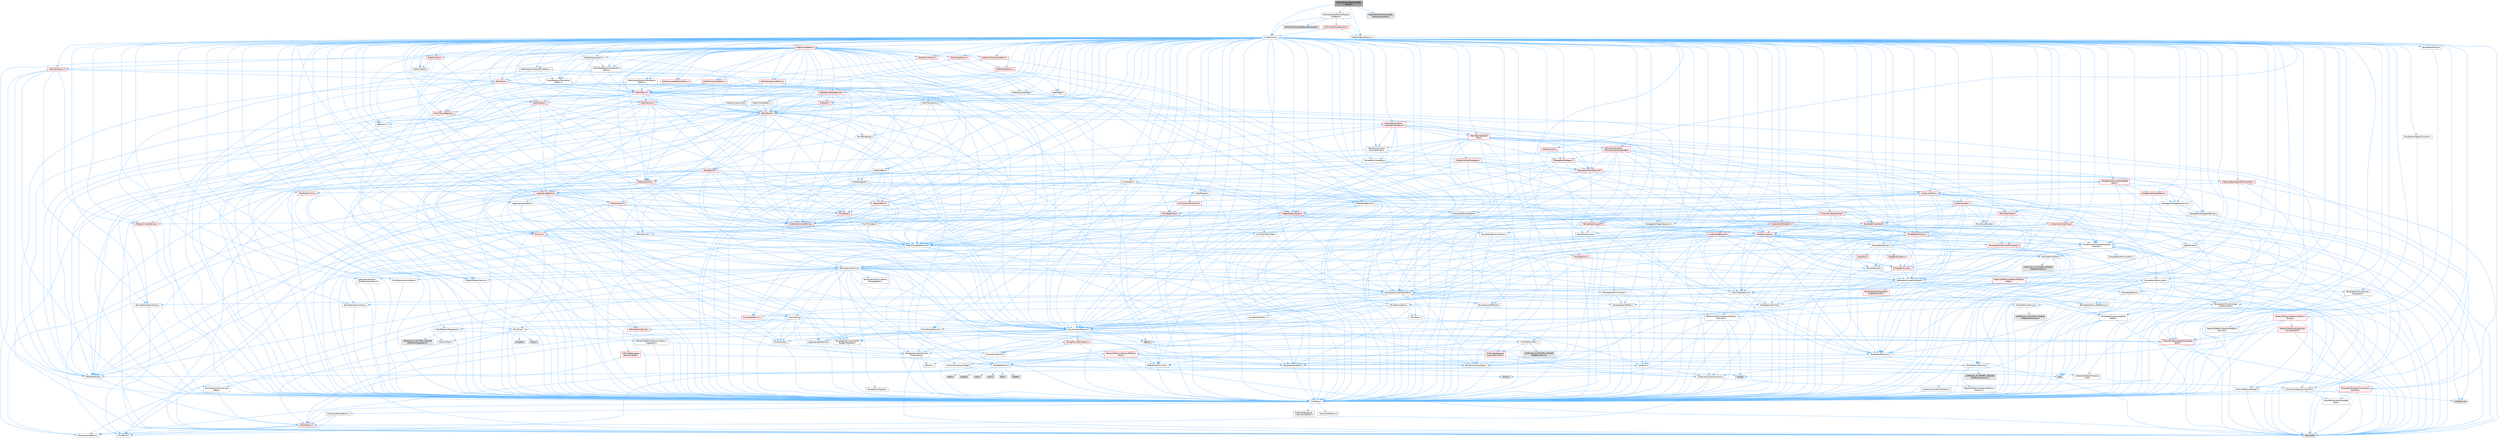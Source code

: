 digraph "ParticleModuleSizeScaleBySpeed.h"
{
 // INTERACTIVE_SVG=YES
 // LATEX_PDF_SIZE
  bgcolor="transparent";
  edge [fontname=Helvetica,fontsize=10,labelfontname=Helvetica,labelfontsize=10];
  node [fontname=Helvetica,fontsize=10,shape=box,height=0.2,width=0.4];
  Node1 [id="Node000001",label="ParticleModuleSizeScaleBy\lSpeed.h",height=0.2,width=0.4,color="gray40", fillcolor="grey60", style="filled", fontcolor="black",tooltip=" "];
  Node1 -> Node2 [id="edge1_Node000001_Node000002",color="steelblue1",style="solid",tooltip=" "];
  Node2 [id="Node000002",label="CoreMinimal.h",height=0.2,width=0.4,color="grey40", fillcolor="white", style="filled",URL="$d7/d67/CoreMinimal_8h.html",tooltip=" "];
  Node2 -> Node3 [id="edge2_Node000002_Node000003",color="steelblue1",style="solid",tooltip=" "];
  Node3 [id="Node000003",label="CoreTypes.h",height=0.2,width=0.4,color="grey40", fillcolor="white", style="filled",URL="$dc/dec/CoreTypes_8h.html",tooltip=" "];
  Node3 -> Node4 [id="edge3_Node000003_Node000004",color="steelblue1",style="solid",tooltip=" "];
  Node4 [id="Node000004",label="HAL/Platform.h",height=0.2,width=0.4,color="red", fillcolor="#FFF0F0", style="filled",URL="$d9/dd0/Platform_8h.html",tooltip=" "];
  Node4 -> Node5 [id="edge4_Node000004_Node000005",color="steelblue1",style="solid",tooltip=" "];
  Node5 [id="Node000005",label="Misc/Build.h",height=0.2,width=0.4,color="grey40", fillcolor="white", style="filled",URL="$d3/dbb/Build_8h.html",tooltip=" "];
  Node4 -> Node7 [id="edge5_Node000004_Node000007",color="steelblue1",style="solid",tooltip=" "];
  Node7 [id="Node000007",label="type_traits",height=0.2,width=0.4,color="grey60", fillcolor="#E0E0E0", style="filled",tooltip=" "];
  Node4 -> Node8 [id="edge6_Node000004_Node000008",color="steelblue1",style="solid",tooltip=" "];
  Node8 [id="Node000008",label="PreprocessorHelpers.h",height=0.2,width=0.4,color="grey40", fillcolor="white", style="filled",URL="$db/ddb/PreprocessorHelpers_8h.html",tooltip=" "];
  Node3 -> Node14 [id="edge7_Node000003_Node000014",color="steelblue1",style="solid",tooltip=" "];
  Node14 [id="Node000014",label="ProfilingDebugging\l/UMemoryDefines.h",height=0.2,width=0.4,color="grey40", fillcolor="white", style="filled",URL="$d2/da2/UMemoryDefines_8h.html",tooltip=" "];
  Node3 -> Node15 [id="edge8_Node000003_Node000015",color="steelblue1",style="solid",tooltip=" "];
  Node15 [id="Node000015",label="Misc/CoreMiscDefines.h",height=0.2,width=0.4,color="grey40", fillcolor="white", style="filled",URL="$da/d38/CoreMiscDefines_8h.html",tooltip=" "];
  Node15 -> Node4 [id="edge9_Node000015_Node000004",color="steelblue1",style="solid",tooltip=" "];
  Node15 -> Node8 [id="edge10_Node000015_Node000008",color="steelblue1",style="solid",tooltip=" "];
  Node3 -> Node16 [id="edge11_Node000003_Node000016",color="steelblue1",style="solid",tooltip=" "];
  Node16 [id="Node000016",label="Misc/CoreDefines.h",height=0.2,width=0.4,color="grey40", fillcolor="white", style="filled",URL="$d3/dd2/CoreDefines_8h.html",tooltip=" "];
  Node2 -> Node17 [id="edge12_Node000002_Node000017",color="steelblue1",style="solid",tooltip=" "];
  Node17 [id="Node000017",label="CoreFwd.h",height=0.2,width=0.4,color="grey40", fillcolor="white", style="filled",URL="$d1/d1e/CoreFwd_8h.html",tooltip=" "];
  Node17 -> Node3 [id="edge13_Node000017_Node000003",color="steelblue1",style="solid",tooltip=" "];
  Node17 -> Node18 [id="edge14_Node000017_Node000018",color="steelblue1",style="solid",tooltip=" "];
  Node18 [id="Node000018",label="Containers/ContainersFwd.h",height=0.2,width=0.4,color="grey40", fillcolor="white", style="filled",URL="$d4/d0a/ContainersFwd_8h.html",tooltip=" "];
  Node18 -> Node4 [id="edge15_Node000018_Node000004",color="steelblue1",style="solid",tooltip=" "];
  Node18 -> Node3 [id="edge16_Node000018_Node000003",color="steelblue1",style="solid",tooltip=" "];
  Node18 -> Node19 [id="edge17_Node000018_Node000019",color="steelblue1",style="solid",tooltip=" "];
  Node19 [id="Node000019",label="Traits/IsContiguousContainer.h",height=0.2,width=0.4,color="grey40", fillcolor="white", style="filled",URL="$d5/d3c/IsContiguousContainer_8h.html",tooltip=" "];
  Node19 -> Node3 [id="edge18_Node000019_Node000003",color="steelblue1",style="solid",tooltip=" "];
  Node19 -> Node20 [id="edge19_Node000019_Node000020",color="steelblue1",style="solid",tooltip=" "];
  Node20 [id="Node000020",label="Misc/StaticAssertComplete\lType.h",height=0.2,width=0.4,color="grey40", fillcolor="white", style="filled",URL="$d5/d4e/StaticAssertCompleteType_8h.html",tooltip=" "];
  Node19 -> Node21 [id="edge20_Node000019_Node000021",color="steelblue1",style="solid",tooltip=" "];
  Node21 [id="Node000021",label="initializer_list",height=0.2,width=0.4,color="grey60", fillcolor="#E0E0E0", style="filled",tooltip=" "];
  Node17 -> Node22 [id="edge21_Node000017_Node000022",color="steelblue1",style="solid",tooltip=" "];
  Node22 [id="Node000022",label="Math/MathFwd.h",height=0.2,width=0.4,color="grey40", fillcolor="white", style="filled",URL="$d2/d10/MathFwd_8h.html",tooltip=" "];
  Node22 -> Node4 [id="edge22_Node000022_Node000004",color="steelblue1",style="solid",tooltip=" "];
  Node17 -> Node23 [id="edge23_Node000017_Node000023",color="steelblue1",style="solid",tooltip=" "];
  Node23 [id="Node000023",label="UObject/UObjectHierarchy\lFwd.h",height=0.2,width=0.4,color="grey40", fillcolor="white", style="filled",URL="$d3/d13/UObjectHierarchyFwd_8h.html",tooltip=" "];
  Node2 -> Node23 [id="edge24_Node000002_Node000023",color="steelblue1",style="solid",tooltip=" "];
  Node2 -> Node18 [id="edge25_Node000002_Node000018",color="steelblue1",style="solid",tooltip=" "];
  Node2 -> Node24 [id="edge26_Node000002_Node000024",color="steelblue1",style="solid",tooltip=" "];
  Node24 [id="Node000024",label="Misc/VarArgs.h",height=0.2,width=0.4,color="grey40", fillcolor="white", style="filled",URL="$d5/d6f/VarArgs_8h.html",tooltip=" "];
  Node24 -> Node3 [id="edge27_Node000024_Node000003",color="steelblue1",style="solid",tooltip=" "];
  Node2 -> Node25 [id="edge28_Node000002_Node000025",color="steelblue1",style="solid",tooltip=" "];
  Node25 [id="Node000025",label="Logging/LogVerbosity.h",height=0.2,width=0.4,color="grey40", fillcolor="white", style="filled",URL="$d2/d8f/LogVerbosity_8h.html",tooltip=" "];
  Node25 -> Node3 [id="edge29_Node000025_Node000003",color="steelblue1",style="solid",tooltip=" "];
  Node2 -> Node26 [id="edge30_Node000002_Node000026",color="steelblue1",style="solid",tooltip=" "];
  Node26 [id="Node000026",label="Misc/OutputDevice.h",height=0.2,width=0.4,color="grey40", fillcolor="white", style="filled",URL="$d7/d32/OutputDevice_8h.html",tooltip=" "];
  Node26 -> Node17 [id="edge31_Node000026_Node000017",color="steelblue1",style="solid",tooltip=" "];
  Node26 -> Node3 [id="edge32_Node000026_Node000003",color="steelblue1",style="solid",tooltip=" "];
  Node26 -> Node25 [id="edge33_Node000026_Node000025",color="steelblue1",style="solid",tooltip=" "];
  Node26 -> Node24 [id="edge34_Node000026_Node000024",color="steelblue1",style="solid",tooltip=" "];
  Node26 -> Node27 [id="edge35_Node000026_Node000027",color="steelblue1",style="solid",tooltip=" "];
  Node27 [id="Node000027",label="Templates/IsArrayOrRefOf\lTypeByPredicate.h",height=0.2,width=0.4,color="grey40", fillcolor="white", style="filled",URL="$d6/da1/IsArrayOrRefOfTypeByPredicate_8h.html",tooltip=" "];
  Node27 -> Node3 [id="edge36_Node000027_Node000003",color="steelblue1",style="solid",tooltip=" "];
  Node26 -> Node28 [id="edge37_Node000026_Node000028",color="steelblue1",style="solid",tooltip=" "];
  Node28 [id="Node000028",label="Templates/IsValidVariadic\lFunctionArg.h",height=0.2,width=0.4,color="grey40", fillcolor="white", style="filled",URL="$d0/dc8/IsValidVariadicFunctionArg_8h.html",tooltip=" "];
  Node28 -> Node3 [id="edge38_Node000028_Node000003",color="steelblue1",style="solid",tooltip=" "];
  Node28 -> Node29 [id="edge39_Node000028_Node000029",color="steelblue1",style="solid",tooltip=" "];
  Node29 [id="Node000029",label="IsEnum.h",height=0.2,width=0.4,color="grey40", fillcolor="white", style="filled",URL="$d4/de5/IsEnum_8h.html",tooltip=" "];
  Node28 -> Node7 [id="edge40_Node000028_Node000007",color="steelblue1",style="solid",tooltip=" "];
  Node26 -> Node30 [id="edge41_Node000026_Node000030",color="steelblue1",style="solid",tooltip=" "];
  Node30 [id="Node000030",label="Traits/IsCharEncodingCompatible\lWith.h",height=0.2,width=0.4,color="red", fillcolor="#FFF0F0", style="filled",URL="$df/dd1/IsCharEncodingCompatibleWith_8h.html",tooltip=" "];
  Node30 -> Node7 [id="edge42_Node000030_Node000007",color="steelblue1",style="solid",tooltip=" "];
  Node2 -> Node32 [id="edge43_Node000002_Node000032",color="steelblue1",style="solid",tooltip=" "];
  Node32 [id="Node000032",label="HAL/PlatformCrt.h",height=0.2,width=0.4,color="grey40", fillcolor="white", style="filled",URL="$d8/d75/PlatformCrt_8h.html",tooltip=" "];
  Node32 -> Node33 [id="edge44_Node000032_Node000033",color="steelblue1",style="solid",tooltip=" "];
  Node33 [id="Node000033",label="new",height=0.2,width=0.4,color="grey60", fillcolor="#E0E0E0", style="filled",tooltip=" "];
  Node32 -> Node34 [id="edge45_Node000032_Node000034",color="steelblue1",style="solid",tooltip=" "];
  Node34 [id="Node000034",label="wchar.h",height=0.2,width=0.4,color="grey60", fillcolor="#E0E0E0", style="filled",tooltip=" "];
  Node32 -> Node35 [id="edge46_Node000032_Node000035",color="steelblue1",style="solid",tooltip=" "];
  Node35 [id="Node000035",label="stddef.h",height=0.2,width=0.4,color="grey60", fillcolor="#E0E0E0", style="filled",tooltip=" "];
  Node32 -> Node36 [id="edge47_Node000032_Node000036",color="steelblue1",style="solid",tooltip=" "];
  Node36 [id="Node000036",label="stdlib.h",height=0.2,width=0.4,color="grey60", fillcolor="#E0E0E0", style="filled",tooltip=" "];
  Node32 -> Node37 [id="edge48_Node000032_Node000037",color="steelblue1",style="solid",tooltip=" "];
  Node37 [id="Node000037",label="stdio.h",height=0.2,width=0.4,color="grey60", fillcolor="#E0E0E0", style="filled",tooltip=" "];
  Node32 -> Node38 [id="edge49_Node000032_Node000038",color="steelblue1",style="solid",tooltip=" "];
  Node38 [id="Node000038",label="stdarg.h",height=0.2,width=0.4,color="grey60", fillcolor="#E0E0E0", style="filled",tooltip=" "];
  Node32 -> Node39 [id="edge50_Node000032_Node000039",color="steelblue1",style="solid",tooltip=" "];
  Node39 [id="Node000039",label="math.h",height=0.2,width=0.4,color="grey60", fillcolor="#E0E0E0", style="filled",tooltip=" "];
  Node32 -> Node40 [id="edge51_Node000032_Node000040",color="steelblue1",style="solid",tooltip=" "];
  Node40 [id="Node000040",label="float.h",height=0.2,width=0.4,color="grey60", fillcolor="#E0E0E0", style="filled",tooltip=" "];
  Node32 -> Node41 [id="edge52_Node000032_Node000041",color="steelblue1",style="solid",tooltip=" "];
  Node41 [id="Node000041",label="string.h",height=0.2,width=0.4,color="grey60", fillcolor="#E0E0E0", style="filled",tooltip=" "];
  Node2 -> Node42 [id="edge53_Node000002_Node000042",color="steelblue1",style="solid",tooltip=" "];
  Node42 [id="Node000042",label="HAL/PlatformMisc.h",height=0.2,width=0.4,color="grey40", fillcolor="white", style="filled",URL="$d0/df5/PlatformMisc_8h.html",tooltip=" "];
  Node42 -> Node3 [id="edge54_Node000042_Node000003",color="steelblue1",style="solid",tooltip=" "];
  Node42 -> Node43 [id="edge55_Node000042_Node000043",color="steelblue1",style="solid",tooltip=" "];
  Node43 [id="Node000043",label="GenericPlatform/GenericPlatform\lMisc.h",height=0.2,width=0.4,color="red", fillcolor="#FFF0F0", style="filled",URL="$db/d9a/GenericPlatformMisc_8h.html",tooltip=" "];
  Node43 -> Node17 [id="edge56_Node000043_Node000017",color="steelblue1",style="solid",tooltip=" "];
  Node43 -> Node3 [id="edge57_Node000043_Node000003",color="steelblue1",style="solid",tooltip=" "];
  Node43 -> Node32 [id="edge58_Node000043_Node000032",color="steelblue1",style="solid",tooltip=" "];
  Node43 -> Node47 [id="edge59_Node000043_Node000047",color="steelblue1",style="solid",tooltip=" "];
  Node47 [id="Node000047",label="Math/NumericLimits.h",height=0.2,width=0.4,color="grey40", fillcolor="white", style="filled",URL="$df/d1b/NumericLimits_8h.html",tooltip=" "];
  Node47 -> Node3 [id="edge60_Node000047_Node000003",color="steelblue1",style="solid",tooltip=" "];
  Node43 -> Node48 [id="edge61_Node000043_Node000048",color="steelblue1",style="solid",tooltip=" "];
  Node48 [id="Node000048",label="Misc/CompressionFlags.h",height=0.2,width=0.4,color="grey40", fillcolor="white", style="filled",URL="$d9/d76/CompressionFlags_8h.html",tooltip=" "];
  Node43 -> Node49 [id="edge62_Node000043_Node000049",color="steelblue1",style="solid",tooltip=" "];
  Node49 [id="Node000049",label="Misc/EnumClassFlags.h",height=0.2,width=0.4,color="grey40", fillcolor="white", style="filled",URL="$d8/de7/EnumClassFlags_8h.html",tooltip=" "];
  Node42 -> Node52 [id="edge63_Node000042_Node000052",color="steelblue1",style="solid",tooltip=" "];
  Node52 [id="Node000052",label="COMPILED_PLATFORM_HEADER\l(PlatformMisc.h)",height=0.2,width=0.4,color="grey60", fillcolor="#E0E0E0", style="filled",tooltip=" "];
  Node42 -> Node53 [id="edge64_Node000042_Node000053",color="steelblue1",style="solid",tooltip=" "];
  Node53 [id="Node000053",label="ProfilingDebugging\l/CpuProfilerTrace.h",height=0.2,width=0.4,color="red", fillcolor="#FFF0F0", style="filled",URL="$da/dcb/CpuProfilerTrace_8h.html",tooltip=" "];
  Node53 -> Node3 [id="edge65_Node000053_Node000003",color="steelblue1",style="solid",tooltip=" "];
  Node53 -> Node18 [id="edge66_Node000053_Node000018",color="steelblue1",style="solid",tooltip=" "];
  Node53 -> Node54 [id="edge67_Node000053_Node000054",color="steelblue1",style="solid",tooltip=" "];
  Node54 [id="Node000054",label="HAL/PlatformAtomics.h",height=0.2,width=0.4,color="grey40", fillcolor="white", style="filled",URL="$d3/d36/PlatformAtomics_8h.html",tooltip=" "];
  Node54 -> Node3 [id="edge68_Node000054_Node000003",color="steelblue1",style="solid",tooltip=" "];
  Node54 -> Node55 [id="edge69_Node000054_Node000055",color="steelblue1",style="solid",tooltip=" "];
  Node55 [id="Node000055",label="GenericPlatform/GenericPlatform\lAtomics.h",height=0.2,width=0.4,color="grey40", fillcolor="white", style="filled",URL="$da/d72/GenericPlatformAtomics_8h.html",tooltip=" "];
  Node55 -> Node3 [id="edge70_Node000055_Node000003",color="steelblue1",style="solid",tooltip=" "];
  Node54 -> Node56 [id="edge71_Node000054_Node000056",color="steelblue1",style="solid",tooltip=" "];
  Node56 [id="Node000056",label="COMPILED_PLATFORM_HEADER\l(PlatformAtomics.h)",height=0.2,width=0.4,color="grey60", fillcolor="#E0E0E0", style="filled",tooltip=" "];
  Node53 -> Node8 [id="edge72_Node000053_Node000008",color="steelblue1",style="solid",tooltip=" "];
  Node53 -> Node5 [id="edge73_Node000053_Node000005",color="steelblue1",style="solid",tooltip=" "];
  Node2 -> Node61 [id="edge74_Node000002_Node000061",color="steelblue1",style="solid",tooltip=" "];
  Node61 [id="Node000061",label="Misc/AssertionMacros.h",height=0.2,width=0.4,color="grey40", fillcolor="white", style="filled",URL="$d0/dfa/AssertionMacros_8h.html",tooltip=" "];
  Node61 -> Node3 [id="edge75_Node000061_Node000003",color="steelblue1",style="solid",tooltip=" "];
  Node61 -> Node4 [id="edge76_Node000061_Node000004",color="steelblue1",style="solid",tooltip=" "];
  Node61 -> Node42 [id="edge77_Node000061_Node000042",color="steelblue1",style="solid",tooltip=" "];
  Node61 -> Node8 [id="edge78_Node000061_Node000008",color="steelblue1",style="solid",tooltip=" "];
  Node61 -> Node62 [id="edge79_Node000061_Node000062",color="steelblue1",style="solid",tooltip=" "];
  Node62 [id="Node000062",label="Templates/EnableIf.h",height=0.2,width=0.4,color="grey40", fillcolor="white", style="filled",URL="$d7/d60/EnableIf_8h.html",tooltip=" "];
  Node62 -> Node3 [id="edge80_Node000062_Node000003",color="steelblue1",style="solid",tooltip=" "];
  Node61 -> Node27 [id="edge81_Node000061_Node000027",color="steelblue1",style="solid",tooltip=" "];
  Node61 -> Node28 [id="edge82_Node000061_Node000028",color="steelblue1",style="solid",tooltip=" "];
  Node61 -> Node30 [id="edge83_Node000061_Node000030",color="steelblue1",style="solid",tooltip=" "];
  Node61 -> Node24 [id="edge84_Node000061_Node000024",color="steelblue1",style="solid",tooltip=" "];
  Node61 -> Node63 [id="edge85_Node000061_Node000063",color="steelblue1",style="solid",tooltip=" "];
  Node63 [id="Node000063",label="String/FormatStringSan.h",height=0.2,width=0.4,color="red", fillcolor="#FFF0F0", style="filled",URL="$d3/d8b/FormatStringSan_8h.html",tooltip=" "];
  Node63 -> Node7 [id="edge86_Node000063_Node000007",color="steelblue1",style="solid",tooltip=" "];
  Node63 -> Node3 [id="edge87_Node000063_Node000003",color="steelblue1",style="solid",tooltip=" "];
  Node63 -> Node64 [id="edge88_Node000063_Node000064",color="steelblue1",style="solid",tooltip=" "];
  Node64 [id="Node000064",label="Templates/Requires.h",height=0.2,width=0.4,color="grey40", fillcolor="white", style="filled",URL="$dc/d96/Requires_8h.html",tooltip=" "];
  Node64 -> Node62 [id="edge89_Node000064_Node000062",color="steelblue1",style="solid",tooltip=" "];
  Node64 -> Node7 [id="edge90_Node000064_Node000007",color="steelblue1",style="solid",tooltip=" "];
  Node63 -> Node65 [id="edge91_Node000063_Node000065",color="steelblue1",style="solid",tooltip=" "];
  Node65 [id="Node000065",label="Templates/Identity.h",height=0.2,width=0.4,color="grey40", fillcolor="white", style="filled",URL="$d0/dd5/Identity_8h.html",tooltip=" "];
  Node63 -> Node28 [id="edge92_Node000063_Node000028",color="steelblue1",style="solid",tooltip=" "];
  Node63 -> Node18 [id="edge93_Node000063_Node000018",color="steelblue1",style="solid",tooltip=" "];
  Node61 -> Node69 [id="edge94_Node000061_Node000069",color="steelblue1",style="solid",tooltip=" "];
  Node69 [id="Node000069",label="atomic",height=0.2,width=0.4,color="grey60", fillcolor="#E0E0E0", style="filled",tooltip=" "];
  Node2 -> Node70 [id="edge95_Node000002_Node000070",color="steelblue1",style="solid",tooltip=" "];
  Node70 [id="Node000070",label="Templates/IsPointer.h",height=0.2,width=0.4,color="grey40", fillcolor="white", style="filled",URL="$d7/d05/IsPointer_8h.html",tooltip=" "];
  Node70 -> Node3 [id="edge96_Node000070_Node000003",color="steelblue1",style="solid",tooltip=" "];
  Node2 -> Node71 [id="edge97_Node000002_Node000071",color="steelblue1",style="solid",tooltip=" "];
  Node71 [id="Node000071",label="HAL/PlatformMemory.h",height=0.2,width=0.4,color="grey40", fillcolor="white", style="filled",URL="$de/d68/PlatformMemory_8h.html",tooltip=" "];
  Node71 -> Node3 [id="edge98_Node000071_Node000003",color="steelblue1",style="solid",tooltip=" "];
  Node71 -> Node72 [id="edge99_Node000071_Node000072",color="steelblue1",style="solid",tooltip=" "];
  Node72 [id="Node000072",label="GenericPlatform/GenericPlatform\lMemory.h",height=0.2,width=0.4,color="grey40", fillcolor="white", style="filled",URL="$dd/d22/GenericPlatformMemory_8h.html",tooltip=" "];
  Node72 -> Node17 [id="edge100_Node000072_Node000017",color="steelblue1",style="solid",tooltip=" "];
  Node72 -> Node3 [id="edge101_Node000072_Node000003",color="steelblue1",style="solid",tooltip=" "];
  Node72 -> Node73 [id="edge102_Node000072_Node000073",color="steelblue1",style="solid",tooltip=" "];
  Node73 [id="Node000073",label="HAL/PlatformString.h",height=0.2,width=0.4,color="red", fillcolor="#FFF0F0", style="filled",URL="$db/db5/PlatformString_8h.html",tooltip=" "];
  Node73 -> Node3 [id="edge103_Node000073_Node000003",color="steelblue1",style="solid",tooltip=" "];
  Node72 -> Node41 [id="edge104_Node000072_Node000041",color="steelblue1",style="solid",tooltip=" "];
  Node72 -> Node34 [id="edge105_Node000072_Node000034",color="steelblue1",style="solid",tooltip=" "];
  Node71 -> Node75 [id="edge106_Node000071_Node000075",color="steelblue1",style="solid",tooltip=" "];
  Node75 [id="Node000075",label="COMPILED_PLATFORM_HEADER\l(PlatformMemory.h)",height=0.2,width=0.4,color="grey60", fillcolor="#E0E0E0", style="filled",tooltip=" "];
  Node2 -> Node54 [id="edge107_Node000002_Node000054",color="steelblue1",style="solid",tooltip=" "];
  Node2 -> Node76 [id="edge108_Node000002_Node000076",color="steelblue1",style="solid",tooltip=" "];
  Node76 [id="Node000076",label="Misc/Exec.h",height=0.2,width=0.4,color="grey40", fillcolor="white", style="filled",URL="$de/ddb/Exec_8h.html",tooltip=" "];
  Node76 -> Node3 [id="edge109_Node000076_Node000003",color="steelblue1",style="solid",tooltip=" "];
  Node76 -> Node61 [id="edge110_Node000076_Node000061",color="steelblue1",style="solid",tooltip=" "];
  Node2 -> Node77 [id="edge111_Node000002_Node000077",color="steelblue1",style="solid",tooltip=" "];
  Node77 [id="Node000077",label="HAL/MemoryBase.h",height=0.2,width=0.4,color="grey40", fillcolor="white", style="filled",URL="$d6/d9f/MemoryBase_8h.html",tooltip=" "];
  Node77 -> Node3 [id="edge112_Node000077_Node000003",color="steelblue1",style="solid",tooltip=" "];
  Node77 -> Node54 [id="edge113_Node000077_Node000054",color="steelblue1",style="solid",tooltip=" "];
  Node77 -> Node32 [id="edge114_Node000077_Node000032",color="steelblue1",style="solid",tooltip=" "];
  Node77 -> Node76 [id="edge115_Node000077_Node000076",color="steelblue1",style="solid",tooltip=" "];
  Node77 -> Node26 [id="edge116_Node000077_Node000026",color="steelblue1",style="solid",tooltip=" "];
  Node77 -> Node78 [id="edge117_Node000077_Node000078",color="steelblue1",style="solid",tooltip=" "];
  Node78 [id="Node000078",label="Templates/Atomic.h",height=0.2,width=0.4,color="red", fillcolor="#FFF0F0", style="filled",URL="$d3/d91/Atomic_8h.html",tooltip=" "];
  Node78 -> Node86 [id="edge118_Node000078_Node000086",color="steelblue1",style="solid",tooltip=" "];
  Node86 [id="Node000086",label="Traits/IntType.h",height=0.2,width=0.4,color="grey40", fillcolor="white", style="filled",URL="$d7/deb/IntType_8h.html",tooltip=" "];
  Node86 -> Node4 [id="edge119_Node000086_Node000004",color="steelblue1",style="solid",tooltip=" "];
  Node78 -> Node69 [id="edge120_Node000078_Node000069",color="steelblue1",style="solid",tooltip=" "];
  Node2 -> Node87 [id="edge121_Node000002_Node000087",color="steelblue1",style="solid",tooltip=" "];
  Node87 [id="Node000087",label="HAL/UnrealMemory.h",height=0.2,width=0.4,color="grey40", fillcolor="white", style="filled",URL="$d9/d96/UnrealMemory_8h.html",tooltip=" "];
  Node87 -> Node3 [id="edge122_Node000087_Node000003",color="steelblue1",style="solid",tooltip=" "];
  Node87 -> Node72 [id="edge123_Node000087_Node000072",color="steelblue1",style="solid",tooltip=" "];
  Node87 -> Node77 [id="edge124_Node000087_Node000077",color="steelblue1",style="solid",tooltip=" "];
  Node87 -> Node71 [id="edge125_Node000087_Node000071",color="steelblue1",style="solid",tooltip=" "];
  Node87 -> Node88 [id="edge126_Node000087_Node000088",color="steelblue1",style="solid",tooltip=" "];
  Node88 [id="Node000088",label="ProfilingDebugging\l/MemoryTrace.h",height=0.2,width=0.4,color="red", fillcolor="#FFF0F0", style="filled",URL="$da/dd7/MemoryTrace_8h.html",tooltip=" "];
  Node88 -> Node4 [id="edge127_Node000088_Node000004",color="steelblue1",style="solid",tooltip=" "];
  Node88 -> Node49 [id="edge128_Node000088_Node000049",color="steelblue1",style="solid",tooltip=" "];
  Node87 -> Node70 [id="edge129_Node000087_Node000070",color="steelblue1",style="solid",tooltip=" "];
  Node2 -> Node89 [id="edge130_Node000002_Node000089",color="steelblue1",style="solid",tooltip=" "];
  Node89 [id="Node000089",label="Templates/IsArithmetic.h",height=0.2,width=0.4,color="grey40", fillcolor="white", style="filled",URL="$d2/d5d/IsArithmetic_8h.html",tooltip=" "];
  Node89 -> Node3 [id="edge131_Node000089_Node000003",color="steelblue1",style="solid",tooltip=" "];
  Node2 -> Node83 [id="edge132_Node000002_Node000083",color="steelblue1",style="solid",tooltip=" "];
  Node83 [id="Node000083",label="Templates/AndOrNot.h",height=0.2,width=0.4,color="grey40", fillcolor="white", style="filled",URL="$db/d0a/AndOrNot_8h.html",tooltip=" "];
  Node83 -> Node3 [id="edge133_Node000083_Node000003",color="steelblue1",style="solid",tooltip=" "];
  Node2 -> Node90 [id="edge134_Node000002_Node000090",color="steelblue1",style="solid",tooltip=" "];
  Node90 [id="Node000090",label="Templates/IsPODType.h",height=0.2,width=0.4,color="grey40", fillcolor="white", style="filled",URL="$d7/db1/IsPODType_8h.html",tooltip=" "];
  Node90 -> Node3 [id="edge135_Node000090_Node000003",color="steelblue1",style="solid",tooltip=" "];
  Node2 -> Node91 [id="edge136_Node000002_Node000091",color="steelblue1",style="solid",tooltip=" "];
  Node91 [id="Node000091",label="Templates/IsUECoreType.h",height=0.2,width=0.4,color="grey40", fillcolor="white", style="filled",URL="$d1/db8/IsUECoreType_8h.html",tooltip=" "];
  Node91 -> Node3 [id="edge137_Node000091_Node000003",color="steelblue1",style="solid",tooltip=" "];
  Node91 -> Node7 [id="edge138_Node000091_Node000007",color="steelblue1",style="solid",tooltip=" "];
  Node2 -> Node84 [id="edge139_Node000002_Node000084",color="steelblue1",style="solid",tooltip=" "];
  Node84 [id="Node000084",label="Templates/IsTriviallyCopy\lConstructible.h",height=0.2,width=0.4,color="grey40", fillcolor="white", style="filled",URL="$d3/d78/IsTriviallyCopyConstructible_8h.html",tooltip=" "];
  Node84 -> Node3 [id="edge140_Node000084_Node000003",color="steelblue1",style="solid",tooltip=" "];
  Node84 -> Node7 [id="edge141_Node000084_Node000007",color="steelblue1",style="solid",tooltip=" "];
  Node2 -> Node92 [id="edge142_Node000002_Node000092",color="steelblue1",style="solid",tooltip=" "];
  Node92 [id="Node000092",label="Templates/UnrealTypeTraits.h",height=0.2,width=0.4,color="grey40", fillcolor="white", style="filled",URL="$d2/d2d/UnrealTypeTraits_8h.html",tooltip=" "];
  Node92 -> Node3 [id="edge143_Node000092_Node000003",color="steelblue1",style="solid",tooltip=" "];
  Node92 -> Node70 [id="edge144_Node000092_Node000070",color="steelblue1",style="solid",tooltip=" "];
  Node92 -> Node61 [id="edge145_Node000092_Node000061",color="steelblue1",style="solid",tooltip=" "];
  Node92 -> Node83 [id="edge146_Node000092_Node000083",color="steelblue1",style="solid",tooltip=" "];
  Node92 -> Node62 [id="edge147_Node000092_Node000062",color="steelblue1",style="solid",tooltip=" "];
  Node92 -> Node89 [id="edge148_Node000092_Node000089",color="steelblue1",style="solid",tooltip=" "];
  Node92 -> Node29 [id="edge149_Node000092_Node000029",color="steelblue1",style="solid",tooltip=" "];
  Node92 -> Node93 [id="edge150_Node000092_Node000093",color="steelblue1",style="solid",tooltip=" "];
  Node93 [id="Node000093",label="Templates/Models.h",height=0.2,width=0.4,color="grey40", fillcolor="white", style="filled",URL="$d3/d0c/Models_8h.html",tooltip=" "];
  Node93 -> Node65 [id="edge151_Node000093_Node000065",color="steelblue1",style="solid",tooltip=" "];
  Node92 -> Node90 [id="edge152_Node000092_Node000090",color="steelblue1",style="solid",tooltip=" "];
  Node92 -> Node91 [id="edge153_Node000092_Node000091",color="steelblue1",style="solid",tooltip=" "];
  Node92 -> Node84 [id="edge154_Node000092_Node000084",color="steelblue1",style="solid",tooltip=" "];
  Node2 -> Node62 [id="edge155_Node000002_Node000062",color="steelblue1",style="solid",tooltip=" "];
  Node2 -> Node94 [id="edge156_Node000002_Node000094",color="steelblue1",style="solid",tooltip=" "];
  Node94 [id="Node000094",label="Templates/RemoveReference.h",height=0.2,width=0.4,color="grey40", fillcolor="white", style="filled",URL="$da/dbe/RemoveReference_8h.html",tooltip=" "];
  Node94 -> Node3 [id="edge157_Node000094_Node000003",color="steelblue1",style="solid",tooltip=" "];
  Node2 -> Node95 [id="edge158_Node000002_Node000095",color="steelblue1",style="solid",tooltip=" "];
  Node95 [id="Node000095",label="Templates/IntegralConstant.h",height=0.2,width=0.4,color="grey40", fillcolor="white", style="filled",URL="$db/d1b/IntegralConstant_8h.html",tooltip=" "];
  Node95 -> Node3 [id="edge159_Node000095_Node000003",color="steelblue1",style="solid",tooltip=" "];
  Node2 -> Node96 [id="edge160_Node000002_Node000096",color="steelblue1",style="solid",tooltip=" "];
  Node96 [id="Node000096",label="Templates/IsClass.h",height=0.2,width=0.4,color="grey40", fillcolor="white", style="filled",URL="$db/dcb/IsClass_8h.html",tooltip=" "];
  Node96 -> Node3 [id="edge161_Node000096_Node000003",color="steelblue1",style="solid",tooltip=" "];
  Node2 -> Node97 [id="edge162_Node000002_Node000097",color="steelblue1",style="solid",tooltip=" "];
  Node97 [id="Node000097",label="Templates/TypeCompatible\lBytes.h",height=0.2,width=0.4,color="grey40", fillcolor="white", style="filled",URL="$df/d0a/TypeCompatibleBytes_8h.html",tooltip=" "];
  Node97 -> Node3 [id="edge163_Node000097_Node000003",color="steelblue1",style="solid",tooltip=" "];
  Node97 -> Node41 [id="edge164_Node000097_Node000041",color="steelblue1",style="solid",tooltip=" "];
  Node97 -> Node33 [id="edge165_Node000097_Node000033",color="steelblue1",style="solid",tooltip=" "];
  Node97 -> Node7 [id="edge166_Node000097_Node000007",color="steelblue1",style="solid",tooltip=" "];
  Node2 -> Node19 [id="edge167_Node000002_Node000019",color="steelblue1",style="solid",tooltip=" "];
  Node2 -> Node98 [id="edge168_Node000002_Node000098",color="steelblue1",style="solid",tooltip=" "];
  Node98 [id="Node000098",label="Templates/UnrealTemplate.h",height=0.2,width=0.4,color="grey40", fillcolor="white", style="filled",URL="$d4/d24/UnrealTemplate_8h.html",tooltip=" "];
  Node98 -> Node3 [id="edge169_Node000098_Node000003",color="steelblue1",style="solid",tooltip=" "];
  Node98 -> Node70 [id="edge170_Node000098_Node000070",color="steelblue1",style="solid",tooltip=" "];
  Node98 -> Node87 [id="edge171_Node000098_Node000087",color="steelblue1",style="solid",tooltip=" "];
  Node98 -> Node99 [id="edge172_Node000098_Node000099",color="steelblue1",style="solid",tooltip=" "];
  Node99 [id="Node000099",label="Templates/CopyQualifiers\lAndRefsFromTo.h",height=0.2,width=0.4,color="red", fillcolor="#FFF0F0", style="filled",URL="$d3/db3/CopyQualifiersAndRefsFromTo_8h.html",tooltip=" "];
  Node98 -> Node92 [id="edge173_Node000098_Node000092",color="steelblue1",style="solid",tooltip=" "];
  Node98 -> Node94 [id="edge174_Node000098_Node000094",color="steelblue1",style="solid",tooltip=" "];
  Node98 -> Node64 [id="edge175_Node000098_Node000064",color="steelblue1",style="solid",tooltip=" "];
  Node98 -> Node97 [id="edge176_Node000098_Node000097",color="steelblue1",style="solid",tooltip=" "];
  Node98 -> Node65 [id="edge177_Node000098_Node000065",color="steelblue1",style="solid",tooltip=" "];
  Node98 -> Node19 [id="edge178_Node000098_Node000019",color="steelblue1",style="solid",tooltip=" "];
  Node98 -> Node101 [id="edge179_Node000098_Node000101",color="steelblue1",style="solid",tooltip=" "];
  Node101 [id="Node000101",label="Traits/UseBitwiseSwap.h",height=0.2,width=0.4,color="grey40", fillcolor="white", style="filled",URL="$db/df3/UseBitwiseSwap_8h.html",tooltip=" "];
  Node101 -> Node3 [id="edge180_Node000101_Node000003",color="steelblue1",style="solid",tooltip=" "];
  Node101 -> Node7 [id="edge181_Node000101_Node000007",color="steelblue1",style="solid",tooltip=" "];
  Node98 -> Node7 [id="edge182_Node000098_Node000007",color="steelblue1",style="solid",tooltip=" "];
  Node2 -> Node47 [id="edge183_Node000002_Node000047",color="steelblue1",style="solid",tooltip=" "];
  Node2 -> Node102 [id="edge184_Node000002_Node000102",color="steelblue1",style="solid",tooltip=" "];
  Node102 [id="Node000102",label="HAL/PlatformMath.h",height=0.2,width=0.4,color="grey40", fillcolor="white", style="filled",URL="$dc/d53/PlatformMath_8h.html",tooltip=" "];
  Node102 -> Node3 [id="edge185_Node000102_Node000003",color="steelblue1",style="solid",tooltip=" "];
  Node102 -> Node103 [id="edge186_Node000102_Node000103",color="steelblue1",style="solid",tooltip=" "];
  Node103 [id="Node000103",label="GenericPlatform/GenericPlatform\lMath.h",height=0.2,width=0.4,color="red", fillcolor="#FFF0F0", style="filled",URL="$d5/d79/GenericPlatformMath_8h.html",tooltip=" "];
  Node103 -> Node3 [id="edge187_Node000103_Node000003",color="steelblue1",style="solid",tooltip=" "];
  Node103 -> Node18 [id="edge188_Node000103_Node000018",color="steelblue1",style="solid",tooltip=" "];
  Node103 -> Node32 [id="edge189_Node000103_Node000032",color="steelblue1",style="solid",tooltip=" "];
  Node103 -> Node83 [id="edge190_Node000103_Node000083",color="steelblue1",style="solid",tooltip=" "];
  Node103 -> Node104 [id="edge191_Node000103_Node000104",color="steelblue1",style="solid",tooltip=" "];
  Node104 [id="Node000104",label="Templates/Decay.h",height=0.2,width=0.4,color="grey40", fillcolor="white", style="filled",URL="$dd/d0f/Decay_8h.html",tooltip=" "];
  Node104 -> Node3 [id="edge192_Node000104_Node000003",color="steelblue1",style="solid",tooltip=" "];
  Node104 -> Node94 [id="edge193_Node000104_Node000094",color="steelblue1",style="solid",tooltip=" "];
  Node104 -> Node7 [id="edge194_Node000104_Node000007",color="steelblue1",style="solid",tooltip=" "];
  Node103 -> Node92 [id="edge195_Node000103_Node000092",color="steelblue1",style="solid",tooltip=" "];
  Node103 -> Node64 [id="edge196_Node000103_Node000064",color="steelblue1",style="solid",tooltip=" "];
  Node103 -> Node97 [id="edge197_Node000103_Node000097",color="steelblue1",style="solid",tooltip=" "];
  Node103 -> Node7 [id="edge198_Node000103_Node000007",color="steelblue1",style="solid",tooltip=" "];
  Node102 -> Node109 [id="edge199_Node000102_Node000109",color="steelblue1",style="solid",tooltip=" "];
  Node109 [id="Node000109",label="COMPILED_PLATFORM_HEADER\l(PlatformMath.h)",height=0.2,width=0.4,color="grey60", fillcolor="#E0E0E0", style="filled",tooltip=" "];
  Node2 -> Node85 [id="edge200_Node000002_Node000085",color="steelblue1",style="solid",tooltip=" "];
  Node85 [id="Node000085",label="Templates/IsTriviallyCopy\lAssignable.h",height=0.2,width=0.4,color="grey40", fillcolor="white", style="filled",URL="$d2/df2/IsTriviallyCopyAssignable_8h.html",tooltip=" "];
  Node85 -> Node3 [id="edge201_Node000085_Node000003",color="steelblue1",style="solid",tooltip=" "];
  Node85 -> Node7 [id="edge202_Node000085_Node000007",color="steelblue1",style="solid",tooltip=" "];
  Node2 -> Node110 [id="edge203_Node000002_Node000110",color="steelblue1",style="solid",tooltip=" "];
  Node110 [id="Node000110",label="Templates/MemoryOps.h",height=0.2,width=0.4,color="grey40", fillcolor="white", style="filled",URL="$db/dea/MemoryOps_8h.html",tooltip=" "];
  Node110 -> Node3 [id="edge204_Node000110_Node000003",color="steelblue1",style="solid",tooltip=" "];
  Node110 -> Node87 [id="edge205_Node000110_Node000087",color="steelblue1",style="solid",tooltip=" "];
  Node110 -> Node85 [id="edge206_Node000110_Node000085",color="steelblue1",style="solid",tooltip=" "];
  Node110 -> Node84 [id="edge207_Node000110_Node000084",color="steelblue1",style="solid",tooltip=" "];
  Node110 -> Node64 [id="edge208_Node000110_Node000064",color="steelblue1",style="solid",tooltip=" "];
  Node110 -> Node92 [id="edge209_Node000110_Node000092",color="steelblue1",style="solid",tooltip=" "];
  Node110 -> Node101 [id="edge210_Node000110_Node000101",color="steelblue1",style="solid",tooltip=" "];
  Node110 -> Node33 [id="edge211_Node000110_Node000033",color="steelblue1",style="solid",tooltip=" "];
  Node110 -> Node7 [id="edge212_Node000110_Node000007",color="steelblue1",style="solid",tooltip=" "];
  Node2 -> Node111 [id="edge213_Node000002_Node000111",color="steelblue1",style="solid",tooltip=" "];
  Node111 [id="Node000111",label="Containers/ContainerAllocation\lPolicies.h",height=0.2,width=0.4,color="grey40", fillcolor="white", style="filled",URL="$d7/dff/ContainerAllocationPolicies_8h.html",tooltip=" "];
  Node111 -> Node3 [id="edge214_Node000111_Node000003",color="steelblue1",style="solid",tooltip=" "];
  Node111 -> Node112 [id="edge215_Node000111_Node000112",color="steelblue1",style="solid",tooltip=" "];
  Node112 [id="Node000112",label="Containers/ContainerHelpers.h",height=0.2,width=0.4,color="grey40", fillcolor="white", style="filled",URL="$d7/d33/ContainerHelpers_8h.html",tooltip=" "];
  Node112 -> Node3 [id="edge216_Node000112_Node000003",color="steelblue1",style="solid",tooltip=" "];
  Node111 -> Node111 [id="edge217_Node000111_Node000111",color="steelblue1",style="solid",tooltip=" "];
  Node111 -> Node102 [id="edge218_Node000111_Node000102",color="steelblue1",style="solid",tooltip=" "];
  Node111 -> Node87 [id="edge219_Node000111_Node000087",color="steelblue1",style="solid",tooltip=" "];
  Node111 -> Node47 [id="edge220_Node000111_Node000047",color="steelblue1",style="solid",tooltip=" "];
  Node111 -> Node61 [id="edge221_Node000111_Node000061",color="steelblue1",style="solid",tooltip=" "];
  Node111 -> Node113 [id="edge222_Node000111_Node000113",color="steelblue1",style="solid",tooltip=" "];
  Node113 [id="Node000113",label="Templates/IsPolymorphic.h",height=0.2,width=0.4,color="grey40", fillcolor="white", style="filled",URL="$dc/d20/IsPolymorphic_8h.html",tooltip=" "];
  Node111 -> Node110 [id="edge223_Node000111_Node000110",color="steelblue1",style="solid",tooltip=" "];
  Node111 -> Node97 [id="edge224_Node000111_Node000097",color="steelblue1",style="solid",tooltip=" "];
  Node111 -> Node7 [id="edge225_Node000111_Node000007",color="steelblue1",style="solid",tooltip=" "];
  Node2 -> Node114 [id="edge226_Node000002_Node000114",color="steelblue1",style="solid",tooltip=" "];
  Node114 [id="Node000114",label="Templates/IsEnumClass.h",height=0.2,width=0.4,color="grey40", fillcolor="white", style="filled",URL="$d7/d15/IsEnumClass_8h.html",tooltip=" "];
  Node114 -> Node3 [id="edge227_Node000114_Node000003",color="steelblue1",style="solid",tooltip=" "];
  Node114 -> Node83 [id="edge228_Node000114_Node000083",color="steelblue1",style="solid",tooltip=" "];
  Node2 -> Node115 [id="edge229_Node000002_Node000115",color="steelblue1",style="solid",tooltip=" "];
  Node115 [id="Node000115",label="HAL/PlatformProperties.h",height=0.2,width=0.4,color="grey40", fillcolor="white", style="filled",URL="$d9/db0/PlatformProperties_8h.html",tooltip=" "];
  Node115 -> Node3 [id="edge230_Node000115_Node000003",color="steelblue1",style="solid",tooltip=" "];
  Node115 -> Node116 [id="edge231_Node000115_Node000116",color="steelblue1",style="solid",tooltip=" "];
  Node116 [id="Node000116",label="GenericPlatform/GenericPlatform\lProperties.h",height=0.2,width=0.4,color="grey40", fillcolor="white", style="filled",URL="$d2/dcd/GenericPlatformProperties_8h.html",tooltip=" "];
  Node116 -> Node3 [id="edge232_Node000116_Node000003",color="steelblue1",style="solid",tooltip=" "];
  Node116 -> Node43 [id="edge233_Node000116_Node000043",color="steelblue1",style="solid",tooltip=" "];
  Node115 -> Node117 [id="edge234_Node000115_Node000117",color="steelblue1",style="solid",tooltip=" "];
  Node117 [id="Node000117",label="COMPILED_PLATFORM_HEADER\l(PlatformProperties.h)",height=0.2,width=0.4,color="grey60", fillcolor="#E0E0E0", style="filled",tooltip=" "];
  Node2 -> Node118 [id="edge235_Node000002_Node000118",color="steelblue1",style="solid",tooltip=" "];
  Node118 [id="Node000118",label="Misc/EngineVersionBase.h",height=0.2,width=0.4,color="grey40", fillcolor="white", style="filled",URL="$d5/d2b/EngineVersionBase_8h.html",tooltip=" "];
  Node118 -> Node3 [id="edge236_Node000118_Node000003",color="steelblue1",style="solid",tooltip=" "];
  Node2 -> Node119 [id="edge237_Node000002_Node000119",color="steelblue1",style="solid",tooltip=" "];
  Node119 [id="Node000119",label="Internationalization\l/TextNamespaceFwd.h",height=0.2,width=0.4,color="grey40", fillcolor="white", style="filled",URL="$d8/d97/TextNamespaceFwd_8h.html",tooltip=" "];
  Node119 -> Node3 [id="edge238_Node000119_Node000003",color="steelblue1",style="solid",tooltip=" "];
  Node2 -> Node120 [id="edge239_Node000002_Node000120",color="steelblue1",style="solid",tooltip=" "];
  Node120 [id="Node000120",label="Serialization/Archive.h",height=0.2,width=0.4,color="grey40", fillcolor="white", style="filled",URL="$d7/d3b/Archive_8h.html",tooltip=" "];
  Node120 -> Node17 [id="edge240_Node000120_Node000017",color="steelblue1",style="solid",tooltip=" "];
  Node120 -> Node3 [id="edge241_Node000120_Node000003",color="steelblue1",style="solid",tooltip=" "];
  Node120 -> Node115 [id="edge242_Node000120_Node000115",color="steelblue1",style="solid",tooltip=" "];
  Node120 -> Node119 [id="edge243_Node000120_Node000119",color="steelblue1",style="solid",tooltip=" "];
  Node120 -> Node22 [id="edge244_Node000120_Node000022",color="steelblue1",style="solid",tooltip=" "];
  Node120 -> Node61 [id="edge245_Node000120_Node000061",color="steelblue1",style="solid",tooltip=" "];
  Node120 -> Node5 [id="edge246_Node000120_Node000005",color="steelblue1",style="solid",tooltip=" "];
  Node120 -> Node48 [id="edge247_Node000120_Node000048",color="steelblue1",style="solid",tooltip=" "];
  Node120 -> Node118 [id="edge248_Node000120_Node000118",color="steelblue1",style="solid",tooltip=" "];
  Node120 -> Node24 [id="edge249_Node000120_Node000024",color="steelblue1",style="solid",tooltip=" "];
  Node120 -> Node121 [id="edge250_Node000120_Node000121",color="steelblue1",style="solid",tooltip=" "];
  Node121 [id="Node000121",label="Serialization/ArchiveCook\lData.h",height=0.2,width=0.4,color="grey40", fillcolor="white", style="filled",URL="$dc/db6/ArchiveCookData_8h.html",tooltip=" "];
  Node121 -> Node4 [id="edge251_Node000121_Node000004",color="steelblue1",style="solid",tooltip=" "];
  Node120 -> Node122 [id="edge252_Node000120_Node000122",color="steelblue1",style="solid",tooltip=" "];
  Node122 [id="Node000122",label="Serialization/ArchiveSave\lPackageData.h",height=0.2,width=0.4,color="grey40", fillcolor="white", style="filled",URL="$d1/d37/ArchiveSavePackageData_8h.html",tooltip=" "];
  Node120 -> Node62 [id="edge253_Node000120_Node000062",color="steelblue1",style="solid",tooltip=" "];
  Node120 -> Node27 [id="edge254_Node000120_Node000027",color="steelblue1",style="solid",tooltip=" "];
  Node120 -> Node114 [id="edge255_Node000120_Node000114",color="steelblue1",style="solid",tooltip=" "];
  Node120 -> Node107 [id="edge256_Node000120_Node000107",color="steelblue1",style="solid",tooltip=" "];
  Node107 [id="Node000107",label="Templates/IsSigned.h",height=0.2,width=0.4,color="grey40", fillcolor="white", style="filled",URL="$d8/dd8/IsSigned_8h.html",tooltip=" "];
  Node107 -> Node3 [id="edge257_Node000107_Node000003",color="steelblue1",style="solid",tooltip=" "];
  Node120 -> Node28 [id="edge258_Node000120_Node000028",color="steelblue1",style="solid",tooltip=" "];
  Node120 -> Node98 [id="edge259_Node000120_Node000098",color="steelblue1",style="solid",tooltip=" "];
  Node120 -> Node30 [id="edge260_Node000120_Node000030",color="steelblue1",style="solid",tooltip=" "];
  Node120 -> Node123 [id="edge261_Node000120_Node000123",color="steelblue1",style="solid",tooltip=" "];
  Node123 [id="Node000123",label="UObject/ObjectVersion.h",height=0.2,width=0.4,color="grey40", fillcolor="white", style="filled",URL="$da/d63/ObjectVersion_8h.html",tooltip=" "];
  Node123 -> Node3 [id="edge262_Node000123_Node000003",color="steelblue1",style="solid",tooltip=" "];
  Node2 -> Node124 [id="edge263_Node000002_Node000124",color="steelblue1",style="solid",tooltip=" "];
  Node124 [id="Node000124",label="Templates/Less.h",height=0.2,width=0.4,color="grey40", fillcolor="white", style="filled",URL="$de/dc8/Less_8h.html",tooltip=" "];
  Node124 -> Node3 [id="edge264_Node000124_Node000003",color="steelblue1",style="solid",tooltip=" "];
  Node124 -> Node98 [id="edge265_Node000124_Node000098",color="steelblue1",style="solid",tooltip=" "];
  Node2 -> Node125 [id="edge266_Node000002_Node000125",color="steelblue1",style="solid",tooltip=" "];
  Node125 [id="Node000125",label="Templates/Sorting.h",height=0.2,width=0.4,color="grey40", fillcolor="white", style="filled",URL="$d3/d9e/Sorting_8h.html",tooltip=" "];
  Node125 -> Node3 [id="edge267_Node000125_Node000003",color="steelblue1",style="solid",tooltip=" "];
  Node125 -> Node126 [id="edge268_Node000125_Node000126",color="steelblue1",style="solid",tooltip=" "];
  Node126 [id="Node000126",label="Algo/BinarySearch.h",height=0.2,width=0.4,color="red", fillcolor="#FFF0F0", style="filled",URL="$db/db4/BinarySearch_8h.html",tooltip=" "];
  Node126 -> Node128 [id="edge269_Node000126_Node000128",color="steelblue1",style="solid",tooltip=" "];
  Node128 [id="Node000128",label="Templates/Invoke.h",height=0.2,width=0.4,color="red", fillcolor="#FFF0F0", style="filled",URL="$d7/deb/Invoke_8h.html",tooltip=" "];
  Node128 -> Node3 [id="edge270_Node000128_Node000003",color="steelblue1",style="solid",tooltip=" "];
  Node128 -> Node98 [id="edge271_Node000128_Node000098",color="steelblue1",style="solid",tooltip=" "];
  Node128 -> Node7 [id="edge272_Node000128_Node000007",color="steelblue1",style="solid",tooltip=" "];
  Node126 -> Node124 [id="edge273_Node000126_Node000124",color="steelblue1",style="solid",tooltip=" "];
  Node125 -> Node130 [id="edge274_Node000125_Node000130",color="steelblue1",style="solid",tooltip=" "];
  Node130 [id="Node000130",label="Algo/Sort.h",height=0.2,width=0.4,color="red", fillcolor="#FFF0F0", style="filled",URL="$d1/d87/Sort_8h.html",tooltip=" "];
  Node125 -> Node102 [id="edge275_Node000125_Node000102",color="steelblue1",style="solid",tooltip=" "];
  Node125 -> Node124 [id="edge276_Node000125_Node000124",color="steelblue1",style="solid",tooltip=" "];
  Node2 -> Node136 [id="edge277_Node000002_Node000136",color="steelblue1",style="solid",tooltip=" "];
  Node136 [id="Node000136",label="Misc/Char.h",height=0.2,width=0.4,color="grey40", fillcolor="white", style="filled",URL="$d0/d58/Char_8h.html",tooltip=" "];
  Node136 -> Node3 [id="edge278_Node000136_Node000003",color="steelblue1",style="solid",tooltip=" "];
  Node136 -> Node86 [id="edge279_Node000136_Node000086",color="steelblue1",style="solid",tooltip=" "];
  Node136 -> Node137 [id="edge280_Node000136_Node000137",color="steelblue1",style="solid",tooltip=" "];
  Node137 [id="Node000137",label="ctype.h",height=0.2,width=0.4,color="grey60", fillcolor="#E0E0E0", style="filled",tooltip=" "];
  Node136 -> Node138 [id="edge281_Node000136_Node000138",color="steelblue1",style="solid",tooltip=" "];
  Node138 [id="Node000138",label="wctype.h",height=0.2,width=0.4,color="grey60", fillcolor="#E0E0E0", style="filled",tooltip=" "];
  Node136 -> Node7 [id="edge282_Node000136_Node000007",color="steelblue1",style="solid",tooltip=" "];
  Node2 -> Node139 [id="edge283_Node000002_Node000139",color="steelblue1",style="solid",tooltip=" "];
  Node139 [id="Node000139",label="GenericPlatform/GenericPlatform\lStricmp.h",height=0.2,width=0.4,color="grey40", fillcolor="white", style="filled",URL="$d2/d86/GenericPlatformStricmp_8h.html",tooltip=" "];
  Node139 -> Node3 [id="edge284_Node000139_Node000003",color="steelblue1",style="solid",tooltip=" "];
  Node2 -> Node140 [id="edge285_Node000002_Node000140",color="steelblue1",style="solid",tooltip=" "];
  Node140 [id="Node000140",label="GenericPlatform/GenericPlatform\lString.h",height=0.2,width=0.4,color="red", fillcolor="#FFF0F0", style="filled",URL="$dd/d20/GenericPlatformString_8h.html",tooltip=" "];
  Node140 -> Node3 [id="edge286_Node000140_Node000003",color="steelblue1",style="solid",tooltip=" "];
  Node140 -> Node139 [id="edge287_Node000140_Node000139",color="steelblue1",style="solid",tooltip=" "];
  Node140 -> Node62 [id="edge288_Node000140_Node000062",color="steelblue1",style="solid",tooltip=" "];
  Node140 -> Node30 [id="edge289_Node000140_Node000030",color="steelblue1",style="solid",tooltip=" "];
  Node140 -> Node141 [id="edge290_Node000140_Node000141",color="steelblue1",style="solid",tooltip=" "];
  Node141 [id="Node000141",label="Traits/IsCharEncodingSimply\lConvertibleTo.h",height=0.2,width=0.4,color="red", fillcolor="#FFF0F0", style="filled",URL="$d4/dee/IsCharEncodingSimplyConvertibleTo_8h.html",tooltip=" "];
  Node141 -> Node7 [id="edge291_Node000141_Node000007",color="steelblue1",style="solid",tooltip=" "];
  Node141 -> Node30 [id="edge292_Node000141_Node000030",color="steelblue1",style="solid",tooltip=" "];
  Node140 -> Node7 [id="edge293_Node000140_Node000007",color="steelblue1",style="solid",tooltip=" "];
  Node2 -> Node73 [id="edge294_Node000002_Node000073",color="steelblue1",style="solid",tooltip=" "];
  Node2 -> Node143 [id="edge295_Node000002_Node000143",color="steelblue1",style="solid",tooltip=" "];
  Node143 [id="Node000143",label="Misc/CString.h",height=0.2,width=0.4,color="grey40", fillcolor="white", style="filled",URL="$d2/d49/CString_8h.html",tooltip=" "];
  Node143 -> Node3 [id="edge296_Node000143_Node000003",color="steelblue1",style="solid",tooltip=" "];
  Node143 -> Node32 [id="edge297_Node000143_Node000032",color="steelblue1",style="solid",tooltip=" "];
  Node143 -> Node73 [id="edge298_Node000143_Node000073",color="steelblue1",style="solid",tooltip=" "];
  Node143 -> Node61 [id="edge299_Node000143_Node000061",color="steelblue1",style="solid",tooltip=" "];
  Node143 -> Node136 [id="edge300_Node000143_Node000136",color="steelblue1",style="solid",tooltip=" "];
  Node143 -> Node24 [id="edge301_Node000143_Node000024",color="steelblue1",style="solid",tooltip=" "];
  Node143 -> Node27 [id="edge302_Node000143_Node000027",color="steelblue1",style="solid",tooltip=" "];
  Node143 -> Node28 [id="edge303_Node000143_Node000028",color="steelblue1",style="solid",tooltip=" "];
  Node143 -> Node30 [id="edge304_Node000143_Node000030",color="steelblue1",style="solid",tooltip=" "];
  Node2 -> Node144 [id="edge305_Node000002_Node000144",color="steelblue1",style="solid",tooltip=" "];
  Node144 [id="Node000144",label="Misc/Crc.h",height=0.2,width=0.4,color="red", fillcolor="#FFF0F0", style="filled",URL="$d4/dd2/Crc_8h.html",tooltip=" "];
  Node144 -> Node3 [id="edge306_Node000144_Node000003",color="steelblue1",style="solid",tooltip=" "];
  Node144 -> Node73 [id="edge307_Node000144_Node000073",color="steelblue1",style="solid",tooltip=" "];
  Node144 -> Node61 [id="edge308_Node000144_Node000061",color="steelblue1",style="solid",tooltip=" "];
  Node144 -> Node143 [id="edge309_Node000144_Node000143",color="steelblue1",style="solid",tooltip=" "];
  Node144 -> Node136 [id="edge310_Node000144_Node000136",color="steelblue1",style="solid",tooltip=" "];
  Node144 -> Node92 [id="edge311_Node000144_Node000092",color="steelblue1",style="solid",tooltip=" "];
  Node2 -> Node135 [id="edge312_Node000002_Node000135",color="steelblue1",style="solid",tooltip=" "];
  Node135 [id="Node000135",label="Math/UnrealMathUtility.h",height=0.2,width=0.4,color="grey40", fillcolor="white", style="filled",URL="$db/db8/UnrealMathUtility_8h.html",tooltip=" "];
  Node135 -> Node3 [id="edge313_Node000135_Node000003",color="steelblue1",style="solid",tooltip=" "];
  Node135 -> Node61 [id="edge314_Node000135_Node000061",color="steelblue1",style="solid",tooltip=" "];
  Node135 -> Node102 [id="edge315_Node000135_Node000102",color="steelblue1",style="solid",tooltip=" "];
  Node135 -> Node22 [id="edge316_Node000135_Node000022",color="steelblue1",style="solid",tooltip=" "];
  Node135 -> Node65 [id="edge317_Node000135_Node000065",color="steelblue1",style="solid",tooltip=" "];
  Node135 -> Node64 [id="edge318_Node000135_Node000064",color="steelblue1",style="solid",tooltip=" "];
  Node2 -> Node145 [id="edge319_Node000002_Node000145",color="steelblue1",style="solid",tooltip=" "];
  Node145 [id="Node000145",label="Containers/UnrealString.h",height=0.2,width=0.4,color="red", fillcolor="#FFF0F0", style="filled",URL="$d5/dba/UnrealString_8h.html",tooltip=" "];
  Node2 -> Node149 [id="edge320_Node000002_Node000149",color="steelblue1",style="solid",tooltip=" "];
  Node149 [id="Node000149",label="Containers/Array.h",height=0.2,width=0.4,color="red", fillcolor="#FFF0F0", style="filled",URL="$df/dd0/Array_8h.html",tooltip=" "];
  Node149 -> Node3 [id="edge321_Node000149_Node000003",color="steelblue1",style="solid",tooltip=" "];
  Node149 -> Node61 [id="edge322_Node000149_Node000061",color="steelblue1",style="solid",tooltip=" "];
  Node149 -> Node87 [id="edge323_Node000149_Node000087",color="steelblue1",style="solid",tooltip=" "];
  Node149 -> Node92 [id="edge324_Node000149_Node000092",color="steelblue1",style="solid",tooltip=" "];
  Node149 -> Node98 [id="edge325_Node000149_Node000098",color="steelblue1",style="solid",tooltip=" "];
  Node149 -> Node111 [id="edge326_Node000149_Node000111",color="steelblue1",style="solid",tooltip=" "];
  Node149 -> Node120 [id="edge327_Node000149_Node000120",color="steelblue1",style="solid",tooltip=" "];
  Node149 -> Node128 [id="edge328_Node000149_Node000128",color="steelblue1",style="solid",tooltip=" "];
  Node149 -> Node124 [id="edge329_Node000149_Node000124",color="steelblue1",style="solid",tooltip=" "];
  Node149 -> Node64 [id="edge330_Node000149_Node000064",color="steelblue1",style="solid",tooltip=" "];
  Node149 -> Node125 [id="edge331_Node000149_Node000125",color="steelblue1",style="solid",tooltip=" "];
  Node149 -> Node172 [id="edge332_Node000149_Node000172",color="steelblue1",style="solid",tooltip=" "];
  Node172 [id="Node000172",label="Templates/AlignmentTemplates.h",height=0.2,width=0.4,color="red", fillcolor="#FFF0F0", style="filled",URL="$dd/d32/AlignmentTemplates_8h.html",tooltip=" "];
  Node172 -> Node3 [id="edge333_Node000172_Node000003",color="steelblue1",style="solid",tooltip=" "];
  Node172 -> Node70 [id="edge334_Node000172_Node000070",color="steelblue1",style="solid",tooltip=" "];
  Node149 -> Node7 [id="edge335_Node000149_Node000007",color="steelblue1",style="solid",tooltip=" "];
  Node2 -> Node173 [id="edge336_Node000002_Node000173",color="steelblue1",style="solid",tooltip=" "];
  Node173 [id="Node000173",label="Misc/FrameNumber.h",height=0.2,width=0.4,color="grey40", fillcolor="white", style="filled",URL="$dd/dbd/FrameNumber_8h.html",tooltip=" "];
  Node173 -> Node3 [id="edge337_Node000173_Node000003",color="steelblue1",style="solid",tooltip=" "];
  Node173 -> Node47 [id="edge338_Node000173_Node000047",color="steelblue1",style="solid",tooltip=" "];
  Node173 -> Node135 [id="edge339_Node000173_Node000135",color="steelblue1",style="solid",tooltip=" "];
  Node173 -> Node62 [id="edge340_Node000173_Node000062",color="steelblue1",style="solid",tooltip=" "];
  Node173 -> Node92 [id="edge341_Node000173_Node000092",color="steelblue1",style="solid",tooltip=" "];
  Node2 -> Node174 [id="edge342_Node000002_Node000174",color="steelblue1",style="solid",tooltip=" "];
  Node174 [id="Node000174",label="Misc/Timespan.h",height=0.2,width=0.4,color="grey40", fillcolor="white", style="filled",URL="$da/dd9/Timespan_8h.html",tooltip=" "];
  Node174 -> Node3 [id="edge343_Node000174_Node000003",color="steelblue1",style="solid",tooltip=" "];
  Node174 -> Node175 [id="edge344_Node000174_Node000175",color="steelblue1",style="solid",tooltip=" "];
  Node175 [id="Node000175",label="Math/Interval.h",height=0.2,width=0.4,color="grey40", fillcolor="white", style="filled",URL="$d1/d55/Interval_8h.html",tooltip=" "];
  Node175 -> Node3 [id="edge345_Node000175_Node000003",color="steelblue1",style="solid",tooltip=" "];
  Node175 -> Node89 [id="edge346_Node000175_Node000089",color="steelblue1",style="solid",tooltip=" "];
  Node175 -> Node92 [id="edge347_Node000175_Node000092",color="steelblue1",style="solid",tooltip=" "];
  Node175 -> Node47 [id="edge348_Node000175_Node000047",color="steelblue1",style="solid",tooltip=" "];
  Node175 -> Node135 [id="edge349_Node000175_Node000135",color="steelblue1",style="solid",tooltip=" "];
  Node174 -> Node135 [id="edge350_Node000174_Node000135",color="steelblue1",style="solid",tooltip=" "];
  Node174 -> Node61 [id="edge351_Node000174_Node000061",color="steelblue1",style="solid",tooltip=" "];
  Node2 -> Node176 [id="edge352_Node000002_Node000176",color="steelblue1",style="solid",tooltip=" "];
  Node176 [id="Node000176",label="Containers/StringConv.h",height=0.2,width=0.4,color="red", fillcolor="#FFF0F0", style="filled",URL="$d3/ddf/StringConv_8h.html",tooltip=" "];
  Node176 -> Node3 [id="edge353_Node000176_Node000003",color="steelblue1",style="solid",tooltip=" "];
  Node176 -> Node61 [id="edge354_Node000176_Node000061",color="steelblue1",style="solid",tooltip=" "];
  Node176 -> Node111 [id="edge355_Node000176_Node000111",color="steelblue1",style="solid",tooltip=" "];
  Node176 -> Node149 [id="edge356_Node000176_Node000149",color="steelblue1",style="solid",tooltip=" "];
  Node176 -> Node143 [id="edge357_Node000176_Node000143",color="steelblue1",style="solid",tooltip=" "];
  Node176 -> Node177 [id="edge358_Node000176_Node000177",color="steelblue1",style="solid",tooltip=" "];
  Node177 [id="Node000177",label="Templates/IsArray.h",height=0.2,width=0.4,color="grey40", fillcolor="white", style="filled",URL="$d8/d8d/IsArray_8h.html",tooltip=" "];
  Node177 -> Node3 [id="edge359_Node000177_Node000003",color="steelblue1",style="solid",tooltip=" "];
  Node176 -> Node98 [id="edge360_Node000176_Node000098",color="steelblue1",style="solid",tooltip=" "];
  Node176 -> Node92 [id="edge361_Node000176_Node000092",color="steelblue1",style="solid",tooltip=" "];
  Node176 -> Node30 [id="edge362_Node000176_Node000030",color="steelblue1",style="solid",tooltip=" "];
  Node176 -> Node19 [id="edge363_Node000176_Node000019",color="steelblue1",style="solid",tooltip=" "];
  Node176 -> Node7 [id="edge364_Node000176_Node000007",color="steelblue1",style="solid",tooltip=" "];
  Node2 -> Node178 [id="edge365_Node000002_Node000178",color="steelblue1",style="solid",tooltip=" "];
  Node178 [id="Node000178",label="UObject/UnrealNames.h",height=0.2,width=0.4,color="red", fillcolor="#FFF0F0", style="filled",URL="$d8/db1/UnrealNames_8h.html",tooltip=" "];
  Node178 -> Node3 [id="edge366_Node000178_Node000003",color="steelblue1",style="solid",tooltip=" "];
  Node2 -> Node180 [id="edge367_Node000002_Node000180",color="steelblue1",style="solid",tooltip=" "];
  Node180 [id="Node000180",label="UObject/NameTypes.h",height=0.2,width=0.4,color="red", fillcolor="#FFF0F0", style="filled",URL="$d6/d35/NameTypes_8h.html",tooltip=" "];
  Node180 -> Node3 [id="edge368_Node000180_Node000003",color="steelblue1",style="solid",tooltip=" "];
  Node180 -> Node61 [id="edge369_Node000180_Node000061",color="steelblue1",style="solid",tooltip=" "];
  Node180 -> Node87 [id="edge370_Node000180_Node000087",color="steelblue1",style="solid",tooltip=" "];
  Node180 -> Node92 [id="edge371_Node000180_Node000092",color="steelblue1",style="solid",tooltip=" "];
  Node180 -> Node98 [id="edge372_Node000180_Node000098",color="steelblue1",style="solid",tooltip=" "];
  Node180 -> Node145 [id="edge373_Node000180_Node000145",color="steelblue1",style="solid",tooltip=" "];
  Node180 -> Node176 [id="edge374_Node000180_Node000176",color="steelblue1",style="solid",tooltip=" "];
  Node180 -> Node178 [id="edge375_Node000180_Node000178",color="steelblue1",style="solid",tooltip=" "];
  Node180 -> Node78 [id="edge376_Node000180_Node000078",color="steelblue1",style="solid",tooltip=" "];
  Node2 -> Node188 [id="edge377_Node000002_Node000188",color="steelblue1",style="solid",tooltip=" "];
  Node188 [id="Node000188",label="Misc/Parse.h",height=0.2,width=0.4,color="red", fillcolor="#FFF0F0", style="filled",URL="$dc/d71/Parse_8h.html",tooltip=" "];
  Node188 -> Node145 [id="edge378_Node000188_Node000145",color="steelblue1",style="solid",tooltip=" "];
  Node188 -> Node3 [id="edge379_Node000188_Node000003",color="steelblue1",style="solid",tooltip=" "];
  Node188 -> Node32 [id="edge380_Node000188_Node000032",color="steelblue1",style="solid",tooltip=" "];
  Node188 -> Node5 [id="edge381_Node000188_Node000005",color="steelblue1",style="solid",tooltip=" "];
  Node188 -> Node49 [id="edge382_Node000188_Node000049",color="steelblue1",style="solid",tooltip=" "];
  Node188 -> Node189 [id="edge383_Node000188_Node000189",color="steelblue1",style="solid",tooltip=" "];
  Node189 [id="Node000189",label="Templates/Function.h",height=0.2,width=0.4,color="red", fillcolor="#FFF0F0", style="filled",URL="$df/df5/Function_8h.html",tooltip=" "];
  Node189 -> Node3 [id="edge384_Node000189_Node000003",color="steelblue1",style="solid",tooltip=" "];
  Node189 -> Node61 [id="edge385_Node000189_Node000061",color="steelblue1",style="solid",tooltip=" "];
  Node189 -> Node87 [id="edge386_Node000189_Node000087",color="steelblue1",style="solid",tooltip=" "];
  Node189 -> Node92 [id="edge387_Node000189_Node000092",color="steelblue1",style="solid",tooltip=" "];
  Node189 -> Node128 [id="edge388_Node000189_Node000128",color="steelblue1",style="solid",tooltip=" "];
  Node189 -> Node98 [id="edge389_Node000189_Node000098",color="steelblue1",style="solid",tooltip=" "];
  Node189 -> Node64 [id="edge390_Node000189_Node000064",color="steelblue1",style="solid",tooltip=" "];
  Node189 -> Node135 [id="edge391_Node000189_Node000135",color="steelblue1",style="solid",tooltip=" "];
  Node189 -> Node33 [id="edge392_Node000189_Node000033",color="steelblue1",style="solid",tooltip=" "];
  Node189 -> Node7 [id="edge393_Node000189_Node000007",color="steelblue1",style="solid",tooltip=" "];
  Node2 -> Node172 [id="edge394_Node000002_Node000172",color="steelblue1",style="solid",tooltip=" "];
  Node2 -> Node191 [id="edge395_Node000002_Node000191",color="steelblue1",style="solid",tooltip=" "];
  Node191 [id="Node000191",label="Misc/StructBuilder.h",height=0.2,width=0.4,color="grey40", fillcolor="white", style="filled",URL="$d9/db3/StructBuilder_8h.html",tooltip=" "];
  Node191 -> Node3 [id="edge396_Node000191_Node000003",color="steelblue1",style="solid",tooltip=" "];
  Node191 -> Node135 [id="edge397_Node000191_Node000135",color="steelblue1",style="solid",tooltip=" "];
  Node191 -> Node172 [id="edge398_Node000191_Node000172",color="steelblue1",style="solid",tooltip=" "];
  Node2 -> Node104 [id="edge399_Node000002_Node000104",color="steelblue1",style="solid",tooltip=" "];
  Node2 -> Node192 [id="edge400_Node000002_Node000192",color="steelblue1",style="solid",tooltip=" "];
  Node192 [id="Node000192",label="Templates/PointerIsConvertible\lFromTo.h",height=0.2,width=0.4,color="red", fillcolor="#FFF0F0", style="filled",URL="$d6/d65/PointerIsConvertibleFromTo_8h.html",tooltip=" "];
  Node192 -> Node3 [id="edge401_Node000192_Node000003",color="steelblue1",style="solid",tooltip=" "];
  Node192 -> Node20 [id="edge402_Node000192_Node000020",color="steelblue1",style="solid",tooltip=" "];
  Node192 -> Node7 [id="edge403_Node000192_Node000007",color="steelblue1",style="solid",tooltip=" "];
  Node2 -> Node128 [id="edge404_Node000002_Node000128",color="steelblue1",style="solid",tooltip=" "];
  Node2 -> Node189 [id="edge405_Node000002_Node000189",color="steelblue1",style="solid",tooltip=" "];
  Node2 -> Node161 [id="edge406_Node000002_Node000161",color="steelblue1",style="solid",tooltip=" "];
  Node161 [id="Node000161",label="Templates/TypeHash.h",height=0.2,width=0.4,color="red", fillcolor="#FFF0F0", style="filled",URL="$d1/d62/TypeHash_8h.html",tooltip=" "];
  Node161 -> Node3 [id="edge407_Node000161_Node000003",color="steelblue1",style="solid",tooltip=" "];
  Node161 -> Node64 [id="edge408_Node000161_Node000064",color="steelblue1",style="solid",tooltip=" "];
  Node161 -> Node144 [id="edge409_Node000161_Node000144",color="steelblue1",style="solid",tooltip=" "];
  Node161 -> Node7 [id="edge410_Node000161_Node000007",color="steelblue1",style="solid",tooltip=" "];
  Node2 -> Node193 [id="edge411_Node000002_Node000193",color="steelblue1",style="solid",tooltip=" "];
  Node193 [id="Node000193",label="Containers/ScriptArray.h",height=0.2,width=0.4,color="red", fillcolor="#FFF0F0", style="filled",URL="$dc/daf/ScriptArray_8h.html",tooltip=" "];
  Node193 -> Node3 [id="edge412_Node000193_Node000003",color="steelblue1",style="solid",tooltip=" "];
  Node193 -> Node61 [id="edge413_Node000193_Node000061",color="steelblue1",style="solid",tooltip=" "];
  Node193 -> Node87 [id="edge414_Node000193_Node000087",color="steelblue1",style="solid",tooltip=" "];
  Node193 -> Node111 [id="edge415_Node000193_Node000111",color="steelblue1",style="solid",tooltip=" "];
  Node193 -> Node149 [id="edge416_Node000193_Node000149",color="steelblue1",style="solid",tooltip=" "];
  Node193 -> Node21 [id="edge417_Node000193_Node000021",color="steelblue1",style="solid",tooltip=" "];
  Node2 -> Node194 [id="edge418_Node000002_Node000194",color="steelblue1",style="solid",tooltip=" "];
  Node194 [id="Node000194",label="Containers/BitArray.h",height=0.2,width=0.4,color="red", fillcolor="#FFF0F0", style="filled",URL="$d1/de4/BitArray_8h.html",tooltip=" "];
  Node194 -> Node111 [id="edge419_Node000194_Node000111",color="steelblue1",style="solid",tooltip=" "];
  Node194 -> Node3 [id="edge420_Node000194_Node000003",color="steelblue1",style="solid",tooltip=" "];
  Node194 -> Node54 [id="edge421_Node000194_Node000054",color="steelblue1",style="solid",tooltip=" "];
  Node194 -> Node87 [id="edge422_Node000194_Node000087",color="steelblue1",style="solid",tooltip=" "];
  Node194 -> Node135 [id="edge423_Node000194_Node000135",color="steelblue1",style="solid",tooltip=" "];
  Node194 -> Node61 [id="edge424_Node000194_Node000061",color="steelblue1",style="solid",tooltip=" "];
  Node194 -> Node49 [id="edge425_Node000194_Node000049",color="steelblue1",style="solid",tooltip=" "];
  Node194 -> Node120 [id="edge426_Node000194_Node000120",color="steelblue1",style="solid",tooltip=" "];
  Node194 -> Node62 [id="edge427_Node000194_Node000062",color="steelblue1",style="solid",tooltip=" "];
  Node194 -> Node128 [id="edge428_Node000194_Node000128",color="steelblue1",style="solid",tooltip=" "];
  Node194 -> Node98 [id="edge429_Node000194_Node000098",color="steelblue1",style="solid",tooltip=" "];
  Node194 -> Node92 [id="edge430_Node000194_Node000092",color="steelblue1",style="solid",tooltip=" "];
  Node2 -> Node195 [id="edge431_Node000002_Node000195",color="steelblue1",style="solid",tooltip=" "];
  Node195 [id="Node000195",label="Containers/SparseArray.h",height=0.2,width=0.4,color="red", fillcolor="#FFF0F0", style="filled",URL="$d5/dbf/SparseArray_8h.html",tooltip=" "];
  Node195 -> Node3 [id="edge432_Node000195_Node000003",color="steelblue1",style="solid",tooltip=" "];
  Node195 -> Node61 [id="edge433_Node000195_Node000061",color="steelblue1",style="solid",tooltip=" "];
  Node195 -> Node87 [id="edge434_Node000195_Node000087",color="steelblue1",style="solid",tooltip=" "];
  Node195 -> Node92 [id="edge435_Node000195_Node000092",color="steelblue1",style="solid",tooltip=" "];
  Node195 -> Node98 [id="edge436_Node000195_Node000098",color="steelblue1",style="solid",tooltip=" "];
  Node195 -> Node111 [id="edge437_Node000195_Node000111",color="steelblue1",style="solid",tooltip=" "];
  Node195 -> Node124 [id="edge438_Node000195_Node000124",color="steelblue1",style="solid",tooltip=" "];
  Node195 -> Node149 [id="edge439_Node000195_Node000149",color="steelblue1",style="solid",tooltip=" "];
  Node195 -> Node135 [id="edge440_Node000195_Node000135",color="steelblue1",style="solid",tooltip=" "];
  Node195 -> Node193 [id="edge441_Node000195_Node000193",color="steelblue1",style="solid",tooltip=" "];
  Node195 -> Node194 [id="edge442_Node000195_Node000194",color="steelblue1",style="solid",tooltip=" "];
  Node195 -> Node145 [id="edge443_Node000195_Node000145",color="steelblue1",style="solid",tooltip=" "];
  Node2 -> Node211 [id="edge444_Node000002_Node000211",color="steelblue1",style="solid",tooltip=" "];
  Node211 [id="Node000211",label="Containers/Set.h",height=0.2,width=0.4,color="red", fillcolor="#FFF0F0", style="filled",URL="$d4/d45/Set_8h.html",tooltip=" "];
  Node211 -> Node111 [id="edge445_Node000211_Node000111",color="steelblue1",style="solid",tooltip=" "];
  Node211 -> Node195 [id="edge446_Node000211_Node000195",color="steelblue1",style="solid",tooltip=" "];
  Node211 -> Node18 [id="edge447_Node000211_Node000018",color="steelblue1",style="solid",tooltip=" "];
  Node211 -> Node135 [id="edge448_Node000211_Node000135",color="steelblue1",style="solid",tooltip=" "];
  Node211 -> Node61 [id="edge449_Node000211_Node000061",color="steelblue1",style="solid",tooltip=" "];
  Node211 -> Node191 [id="edge450_Node000211_Node000191",color="steelblue1",style="solid",tooltip=" "];
  Node211 -> Node189 [id="edge451_Node000211_Node000189",color="steelblue1",style="solid",tooltip=" "];
  Node211 -> Node125 [id="edge452_Node000211_Node000125",color="steelblue1",style="solid",tooltip=" "];
  Node211 -> Node161 [id="edge453_Node000211_Node000161",color="steelblue1",style="solid",tooltip=" "];
  Node211 -> Node98 [id="edge454_Node000211_Node000098",color="steelblue1",style="solid",tooltip=" "];
  Node211 -> Node21 [id="edge455_Node000211_Node000021",color="steelblue1",style="solid",tooltip=" "];
  Node211 -> Node7 [id="edge456_Node000211_Node000007",color="steelblue1",style="solid",tooltip=" "];
  Node2 -> Node214 [id="edge457_Node000002_Node000214",color="steelblue1",style="solid",tooltip=" "];
  Node214 [id="Node000214",label="Algo/Reverse.h",height=0.2,width=0.4,color="grey40", fillcolor="white", style="filled",URL="$d5/d93/Reverse_8h.html",tooltip=" "];
  Node214 -> Node3 [id="edge458_Node000214_Node000003",color="steelblue1",style="solid",tooltip=" "];
  Node214 -> Node98 [id="edge459_Node000214_Node000098",color="steelblue1",style="solid",tooltip=" "];
  Node2 -> Node215 [id="edge460_Node000002_Node000215",color="steelblue1",style="solid",tooltip=" "];
  Node215 [id="Node000215",label="Containers/Map.h",height=0.2,width=0.4,color="red", fillcolor="#FFF0F0", style="filled",URL="$df/d79/Map_8h.html",tooltip=" "];
  Node215 -> Node3 [id="edge461_Node000215_Node000003",color="steelblue1",style="solid",tooltip=" "];
  Node215 -> Node214 [id="edge462_Node000215_Node000214",color="steelblue1",style="solid",tooltip=" "];
  Node215 -> Node211 [id="edge463_Node000215_Node000211",color="steelblue1",style="solid",tooltip=" "];
  Node215 -> Node145 [id="edge464_Node000215_Node000145",color="steelblue1",style="solid",tooltip=" "];
  Node215 -> Node61 [id="edge465_Node000215_Node000061",color="steelblue1",style="solid",tooltip=" "];
  Node215 -> Node191 [id="edge466_Node000215_Node000191",color="steelblue1",style="solid",tooltip=" "];
  Node215 -> Node189 [id="edge467_Node000215_Node000189",color="steelblue1",style="solid",tooltip=" "];
  Node215 -> Node125 [id="edge468_Node000215_Node000125",color="steelblue1",style="solid",tooltip=" "];
  Node215 -> Node216 [id="edge469_Node000215_Node000216",color="steelblue1",style="solid",tooltip=" "];
  Node216 [id="Node000216",label="Templates/Tuple.h",height=0.2,width=0.4,color="red", fillcolor="#FFF0F0", style="filled",URL="$d2/d4f/Tuple_8h.html",tooltip=" "];
  Node216 -> Node3 [id="edge470_Node000216_Node000003",color="steelblue1",style="solid",tooltip=" "];
  Node216 -> Node98 [id="edge471_Node000216_Node000098",color="steelblue1",style="solid",tooltip=" "];
  Node216 -> Node217 [id="edge472_Node000216_Node000217",color="steelblue1",style="solid",tooltip=" "];
  Node217 [id="Node000217",label="Delegates/IntegerSequence.h",height=0.2,width=0.4,color="grey40", fillcolor="white", style="filled",URL="$d2/dcc/IntegerSequence_8h.html",tooltip=" "];
  Node217 -> Node3 [id="edge473_Node000217_Node000003",color="steelblue1",style="solid",tooltip=" "];
  Node216 -> Node128 [id="edge474_Node000216_Node000128",color="steelblue1",style="solid",tooltip=" "];
  Node216 -> Node64 [id="edge475_Node000216_Node000064",color="steelblue1",style="solid",tooltip=" "];
  Node216 -> Node161 [id="edge476_Node000216_Node000161",color="steelblue1",style="solid",tooltip=" "];
  Node216 -> Node7 [id="edge477_Node000216_Node000007",color="steelblue1",style="solid",tooltip=" "];
  Node215 -> Node98 [id="edge478_Node000215_Node000098",color="steelblue1",style="solid",tooltip=" "];
  Node215 -> Node92 [id="edge479_Node000215_Node000092",color="steelblue1",style="solid",tooltip=" "];
  Node215 -> Node7 [id="edge480_Node000215_Node000007",color="steelblue1",style="solid",tooltip=" "];
  Node2 -> Node219 [id="edge481_Node000002_Node000219",color="steelblue1",style="solid",tooltip=" "];
  Node219 [id="Node000219",label="Math/IntPoint.h",height=0.2,width=0.4,color="red", fillcolor="#FFF0F0", style="filled",URL="$d3/df7/IntPoint_8h.html",tooltip=" "];
  Node219 -> Node3 [id="edge482_Node000219_Node000003",color="steelblue1",style="solid",tooltip=" "];
  Node219 -> Node61 [id="edge483_Node000219_Node000061",color="steelblue1",style="solid",tooltip=" "];
  Node219 -> Node188 [id="edge484_Node000219_Node000188",color="steelblue1",style="solid",tooltip=" "];
  Node219 -> Node22 [id="edge485_Node000219_Node000022",color="steelblue1",style="solid",tooltip=" "];
  Node219 -> Node135 [id="edge486_Node000219_Node000135",color="steelblue1",style="solid",tooltip=" "];
  Node219 -> Node145 [id="edge487_Node000219_Node000145",color="steelblue1",style="solid",tooltip=" "];
  Node219 -> Node161 [id="edge488_Node000219_Node000161",color="steelblue1",style="solid",tooltip=" "];
  Node2 -> Node221 [id="edge489_Node000002_Node000221",color="steelblue1",style="solid",tooltip=" "];
  Node221 [id="Node000221",label="Math/IntVector.h",height=0.2,width=0.4,color="red", fillcolor="#FFF0F0", style="filled",URL="$d7/d44/IntVector_8h.html",tooltip=" "];
  Node221 -> Node3 [id="edge490_Node000221_Node000003",color="steelblue1",style="solid",tooltip=" "];
  Node221 -> Node144 [id="edge491_Node000221_Node000144",color="steelblue1",style="solid",tooltip=" "];
  Node221 -> Node188 [id="edge492_Node000221_Node000188",color="steelblue1",style="solid",tooltip=" "];
  Node221 -> Node22 [id="edge493_Node000221_Node000022",color="steelblue1",style="solid",tooltip=" "];
  Node221 -> Node135 [id="edge494_Node000221_Node000135",color="steelblue1",style="solid",tooltip=" "];
  Node221 -> Node145 [id="edge495_Node000221_Node000145",color="steelblue1",style="solid",tooltip=" "];
  Node2 -> Node222 [id="edge496_Node000002_Node000222",color="steelblue1",style="solid",tooltip=" "];
  Node222 [id="Node000222",label="Logging/LogCategory.h",height=0.2,width=0.4,color="grey40", fillcolor="white", style="filled",URL="$d9/d36/LogCategory_8h.html",tooltip=" "];
  Node222 -> Node3 [id="edge497_Node000222_Node000003",color="steelblue1",style="solid",tooltip=" "];
  Node222 -> Node25 [id="edge498_Node000222_Node000025",color="steelblue1",style="solid",tooltip=" "];
  Node222 -> Node180 [id="edge499_Node000222_Node000180",color="steelblue1",style="solid",tooltip=" "];
  Node2 -> Node223 [id="edge500_Node000002_Node000223",color="steelblue1",style="solid",tooltip=" "];
  Node223 [id="Node000223",label="Logging/LogMacros.h",height=0.2,width=0.4,color="red", fillcolor="#FFF0F0", style="filled",URL="$d0/d16/LogMacros_8h.html",tooltip=" "];
  Node223 -> Node145 [id="edge501_Node000223_Node000145",color="steelblue1",style="solid",tooltip=" "];
  Node223 -> Node3 [id="edge502_Node000223_Node000003",color="steelblue1",style="solid",tooltip=" "];
  Node223 -> Node8 [id="edge503_Node000223_Node000008",color="steelblue1",style="solid",tooltip=" "];
  Node223 -> Node222 [id="edge504_Node000223_Node000222",color="steelblue1",style="solid",tooltip=" "];
  Node223 -> Node25 [id="edge505_Node000223_Node000025",color="steelblue1",style="solid",tooltip=" "];
  Node223 -> Node61 [id="edge506_Node000223_Node000061",color="steelblue1",style="solid",tooltip=" "];
  Node223 -> Node5 [id="edge507_Node000223_Node000005",color="steelblue1",style="solid",tooltip=" "];
  Node223 -> Node24 [id="edge508_Node000223_Node000024",color="steelblue1",style="solid",tooltip=" "];
  Node223 -> Node63 [id="edge509_Node000223_Node000063",color="steelblue1",style="solid",tooltip=" "];
  Node223 -> Node62 [id="edge510_Node000223_Node000062",color="steelblue1",style="solid",tooltip=" "];
  Node223 -> Node27 [id="edge511_Node000223_Node000027",color="steelblue1",style="solid",tooltip=" "];
  Node223 -> Node28 [id="edge512_Node000223_Node000028",color="steelblue1",style="solid",tooltip=" "];
  Node223 -> Node30 [id="edge513_Node000223_Node000030",color="steelblue1",style="solid",tooltip=" "];
  Node223 -> Node7 [id="edge514_Node000223_Node000007",color="steelblue1",style="solid",tooltip=" "];
  Node2 -> Node226 [id="edge515_Node000002_Node000226",color="steelblue1",style="solid",tooltip=" "];
  Node226 [id="Node000226",label="Math/Vector2D.h",height=0.2,width=0.4,color="red", fillcolor="#FFF0F0", style="filled",URL="$d3/db0/Vector2D_8h.html",tooltip=" "];
  Node226 -> Node3 [id="edge516_Node000226_Node000003",color="steelblue1",style="solid",tooltip=" "];
  Node226 -> Node22 [id="edge517_Node000226_Node000022",color="steelblue1",style="solid",tooltip=" "];
  Node226 -> Node61 [id="edge518_Node000226_Node000061",color="steelblue1",style="solid",tooltip=" "];
  Node226 -> Node144 [id="edge519_Node000226_Node000144",color="steelblue1",style="solid",tooltip=" "];
  Node226 -> Node135 [id="edge520_Node000226_Node000135",color="steelblue1",style="solid",tooltip=" "];
  Node226 -> Node145 [id="edge521_Node000226_Node000145",color="steelblue1",style="solid",tooltip=" "];
  Node226 -> Node188 [id="edge522_Node000226_Node000188",color="steelblue1",style="solid",tooltip=" "];
  Node226 -> Node219 [id="edge523_Node000226_Node000219",color="steelblue1",style="solid",tooltip=" "];
  Node226 -> Node223 [id="edge524_Node000226_Node000223",color="steelblue1",style="solid",tooltip=" "];
  Node226 -> Node7 [id="edge525_Node000226_Node000007",color="steelblue1",style="solid",tooltip=" "];
  Node2 -> Node230 [id="edge526_Node000002_Node000230",color="steelblue1",style="solid",tooltip=" "];
  Node230 [id="Node000230",label="Math/IntRect.h",height=0.2,width=0.4,color="grey40", fillcolor="white", style="filled",URL="$d7/d53/IntRect_8h.html",tooltip=" "];
  Node230 -> Node3 [id="edge527_Node000230_Node000003",color="steelblue1",style="solid",tooltip=" "];
  Node230 -> Node22 [id="edge528_Node000230_Node000022",color="steelblue1",style="solid",tooltip=" "];
  Node230 -> Node135 [id="edge529_Node000230_Node000135",color="steelblue1",style="solid",tooltip=" "];
  Node230 -> Node145 [id="edge530_Node000230_Node000145",color="steelblue1",style="solid",tooltip=" "];
  Node230 -> Node219 [id="edge531_Node000230_Node000219",color="steelblue1",style="solid",tooltip=" "];
  Node230 -> Node226 [id="edge532_Node000230_Node000226",color="steelblue1",style="solid",tooltip=" "];
  Node2 -> Node231 [id="edge533_Node000002_Node000231",color="steelblue1",style="solid",tooltip=" "];
  Node231 [id="Node000231",label="Misc/ByteSwap.h",height=0.2,width=0.4,color="grey40", fillcolor="white", style="filled",URL="$dc/dd7/ByteSwap_8h.html",tooltip=" "];
  Node231 -> Node3 [id="edge534_Node000231_Node000003",color="steelblue1",style="solid",tooltip=" "];
  Node231 -> Node32 [id="edge535_Node000231_Node000032",color="steelblue1",style="solid",tooltip=" "];
  Node2 -> Node160 [id="edge536_Node000002_Node000160",color="steelblue1",style="solid",tooltip=" "];
  Node160 [id="Node000160",label="Containers/EnumAsByte.h",height=0.2,width=0.4,color="grey40", fillcolor="white", style="filled",URL="$d6/d9a/EnumAsByte_8h.html",tooltip=" "];
  Node160 -> Node3 [id="edge537_Node000160_Node000003",color="steelblue1",style="solid",tooltip=" "];
  Node160 -> Node90 [id="edge538_Node000160_Node000090",color="steelblue1",style="solid",tooltip=" "];
  Node160 -> Node161 [id="edge539_Node000160_Node000161",color="steelblue1",style="solid",tooltip=" "];
  Node2 -> Node232 [id="edge540_Node000002_Node000232",color="steelblue1",style="solid",tooltip=" "];
  Node232 [id="Node000232",label="HAL/PlatformTLS.h",height=0.2,width=0.4,color="red", fillcolor="#FFF0F0", style="filled",URL="$d0/def/PlatformTLS_8h.html",tooltip=" "];
  Node232 -> Node3 [id="edge541_Node000232_Node000003",color="steelblue1",style="solid",tooltip=" "];
  Node2 -> Node235 [id="edge542_Node000002_Node000235",color="steelblue1",style="solid",tooltip=" "];
  Node235 [id="Node000235",label="CoreGlobals.h",height=0.2,width=0.4,color="grey40", fillcolor="white", style="filled",URL="$d5/d8c/CoreGlobals_8h.html",tooltip=" "];
  Node235 -> Node145 [id="edge543_Node000235_Node000145",color="steelblue1",style="solid",tooltip=" "];
  Node235 -> Node3 [id="edge544_Node000235_Node000003",color="steelblue1",style="solid",tooltip=" "];
  Node235 -> Node232 [id="edge545_Node000235_Node000232",color="steelblue1",style="solid",tooltip=" "];
  Node235 -> Node223 [id="edge546_Node000235_Node000223",color="steelblue1",style="solid",tooltip=" "];
  Node235 -> Node5 [id="edge547_Node000235_Node000005",color="steelblue1",style="solid",tooltip=" "];
  Node235 -> Node49 [id="edge548_Node000235_Node000049",color="steelblue1",style="solid",tooltip=" "];
  Node235 -> Node26 [id="edge549_Node000235_Node000026",color="steelblue1",style="solid",tooltip=" "];
  Node235 -> Node53 [id="edge550_Node000235_Node000053",color="steelblue1",style="solid",tooltip=" "];
  Node235 -> Node78 [id="edge551_Node000235_Node000078",color="steelblue1",style="solid",tooltip=" "];
  Node235 -> Node180 [id="edge552_Node000235_Node000180",color="steelblue1",style="solid",tooltip=" "];
  Node235 -> Node69 [id="edge553_Node000235_Node000069",color="steelblue1",style="solid",tooltip=" "];
  Node2 -> Node236 [id="edge554_Node000002_Node000236",color="steelblue1",style="solid",tooltip=" "];
  Node236 [id="Node000236",label="Templates/SharedPointer.h",height=0.2,width=0.4,color="red", fillcolor="#FFF0F0", style="filled",URL="$d2/d17/SharedPointer_8h.html",tooltip=" "];
  Node236 -> Node3 [id="edge555_Node000236_Node000003",color="steelblue1",style="solid",tooltip=" "];
  Node236 -> Node192 [id="edge556_Node000236_Node000192",color="steelblue1",style="solid",tooltip=" "];
  Node236 -> Node61 [id="edge557_Node000236_Node000061",color="steelblue1",style="solid",tooltip=" "];
  Node236 -> Node87 [id="edge558_Node000236_Node000087",color="steelblue1",style="solid",tooltip=" "];
  Node236 -> Node149 [id="edge559_Node000236_Node000149",color="steelblue1",style="solid",tooltip=" "];
  Node236 -> Node215 [id="edge560_Node000236_Node000215",color="steelblue1",style="solid",tooltip=" "];
  Node236 -> Node235 [id="edge561_Node000236_Node000235",color="steelblue1",style="solid",tooltip=" "];
  Node2 -> Node241 [id="edge562_Node000002_Node000241",color="steelblue1",style="solid",tooltip=" "];
  Node241 [id="Node000241",label="Internationalization\l/CulturePointer.h",height=0.2,width=0.4,color="grey40", fillcolor="white", style="filled",URL="$d6/dbe/CulturePointer_8h.html",tooltip=" "];
  Node241 -> Node3 [id="edge563_Node000241_Node000003",color="steelblue1",style="solid",tooltip=" "];
  Node241 -> Node236 [id="edge564_Node000241_Node000236",color="steelblue1",style="solid",tooltip=" "];
  Node2 -> Node242 [id="edge565_Node000002_Node000242",color="steelblue1",style="solid",tooltip=" "];
  Node242 [id="Node000242",label="UObject/WeakObjectPtrTemplates.h",height=0.2,width=0.4,color="red", fillcolor="#FFF0F0", style="filled",URL="$d8/d3b/WeakObjectPtrTemplates_8h.html",tooltip=" "];
  Node242 -> Node3 [id="edge566_Node000242_Node000003",color="steelblue1",style="solid",tooltip=" "];
  Node242 -> Node64 [id="edge567_Node000242_Node000064",color="steelblue1",style="solid",tooltip=" "];
  Node242 -> Node215 [id="edge568_Node000242_Node000215",color="steelblue1",style="solid",tooltip=" "];
  Node242 -> Node7 [id="edge569_Node000242_Node000007",color="steelblue1",style="solid",tooltip=" "];
  Node2 -> Node245 [id="edge570_Node000002_Node000245",color="steelblue1",style="solid",tooltip=" "];
  Node245 [id="Node000245",label="Delegates/DelegateSettings.h",height=0.2,width=0.4,color="grey40", fillcolor="white", style="filled",URL="$d0/d97/DelegateSettings_8h.html",tooltip=" "];
  Node245 -> Node3 [id="edge571_Node000245_Node000003",color="steelblue1",style="solid",tooltip=" "];
  Node2 -> Node246 [id="edge572_Node000002_Node000246",color="steelblue1",style="solid",tooltip=" "];
  Node246 [id="Node000246",label="Delegates/IDelegateInstance.h",height=0.2,width=0.4,color="grey40", fillcolor="white", style="filled",URL="$d2/d10/IDelegateInstance_8h.html",tooltip=" "];
  Node246 -> Node3 [id="edge573_Node000246_Node000003",color="steelblue1",style="solid",tooltip=" "];
  Node246 -> Node161 [id="edge574_Node000246_Node000161",color="steelblue1",style="solid",tooltip=" "];
  Node246 -> Node180 [id="edge575_Node000246_Node000180",color="steelblue1",style="solid",tooltip=" "];
  Node246 -> Node245 [id="edge576_Node000246_Node000245",color="steelblue1",style="solid",tooltip=" "];
  Node2 -> Node247 [id="edge577_Node000002_Node000247",color="steelblue1",style="solid",tooltip=" "];
  Node247 [id="Node000247",label="Delegates/DelegateBase.h",height=0.2,width=0.4,color="red", fillcolor="#FFF0F0", style="filled",URL="$da/d67/DelegateBase_8h.html",tooltip=" "];
  Node247 -> Node3 [id="edge578_Node000247_Node000003",color="steelblue1",style="solid",tooltip=" "];
  Node247 -> Node111 [id="edge579_Node000247_Node000111",color="steelblue1",style="solid",tooltip=" "];
  Node247 -> Node135 [id="edge580_Node000247_Node000135",color="steelblue1",style="solid",tooltip=" "];
  Node247 -> Node180 [id="edge581_Node000247_Node000180",color="steelblue1",style="solid",tooltip=" "];
  Node247 -> Node245 [id="edge582_Node000247_Node000245",color="steelblue1",style="solid",tooltip=" "];
  Node247 -> Node246 [id="edge583_Node000247_Node000246",color="steelblue1",style="solid",tooltip=" "];
  Node2 -> Node255 [id="edge584_Node000002_Node000255",color="steelblue1",style="solid",tooltip=" "];
  Node255 [id="Node000255",label="Delegates/MulticastDelegate\lBase.h",height=0.2,width=0.4,color="red", fillcolor="#FFF0F0", style="filled",URL="$db/d16/MulticastDelegateBase_8h.html",tooltip=" "];
  Node255 -> Node3 [id="edge585_Node000255_Node000003",color="steelblue1",style="solid",tooltip=" "];
  Node255 -> Node111 [id="edge586_Node000255_Node000111",color="steelblue1",style="solid",tooltip=" "];
  Node255 -> Node149 [id="edge587_Node000255_Node000149",color="steelblue1",style="solid",tooltip=" "];
  Node255 -> Node135 [id="edge588_Node000255_Node000135",color="steelblue1",style="solid",tooltip=" "];
  Node255 -> Node246 [id="edge589_Node000255_Node000246",color="steelblue1",style="solid",tooltip=" "];
  Node255 -> Node247 [id="edge590_Node000255_Node000247",color="steelblue1",style="solid",tooltip=" "];
  Node2 -> Node217 [id="edge591_Node000002_Node000217",color="steelblue1",style="solid",tooltip=" "];
  Node2 -> Node216 [id="edge592_Node000002_Node000216",color="steelblue1",style="solid",tooltip=" "];
  Node2 -> Node256 [id="edge593_Node000002_Node000256",color="steelblue1",style="solid",tooltip=" "];
  Node256 [id="Node000256",label="UObject/ScriptDelegates.h",height=0.2,width=0.4,color="red", fillcolor="#FFF0F0", style="filled",URL="$de/d81/ScriptDelegates_8h.html",tooltip=" "];
  Node256 -> Node149 [id="edge594_Node000256_Node000149",color="steelblue1",style="solid",tooltip=" "];
  Node256 -> Node111 [id="edge595_Node000256_Node000111",color="steelblue1",style="solid",tooltip=" "];
  Node256 -> Node145 [id="edge596_Node000256_Node000145",color="steelblue1",style="solid",tooltip=" "];
  Node256 -> Node61 [id="edge597_Node000256_Node000061",color="steelblue1",style="solid",tooltip=" "];
  Node256 -> Node236 [id="edge598_Node000256_Node000236",color="steelblue1",style="solid",tooltip=" "];
  Node256 -> Node161 [id="edge599_Node000256_Node000161",color="steelblue1",style="solid",tooltip=" "];
  Node256 -> Node92 [id="edge600_Node000256_Node000092",color="steelblue1",style="solid",tooltip=" "];
  Node256 -> Node180 [id="edge601_Node000256_Node000180",color="steelblue1",style="solid",tooltip=" "];
  Node2 -> Node258 [id="edge602_Node000002_Node000258",color="steelblue1",style="solid",tooltip=" "];
  Node258 [id="Node000258",label="Delegates/Delegate.h",height=0.2,width=0.4,color="red", fillcolor="#FFF0F0", style="filled",URL="$d4/d80/Delegate_8h.html",tooltip=" "];
  Node258 -> Node3 [id="edge603_Node000258_Node000003",color="steelblue1",style="solid",tooltip=" "];
  Node258 -> Node61 [id="edge604_Node000258_Node000061",color="steelblue1",style="solid",tooltip=" "];
  Node258 -> Node180 [id="edge605_Node000258_Node000180",color="steelblue1",style="solid",tooltip=" "];
  Node258 -> Node236 [id="edge606_Node000258_Node000236",color="steelblue1",style="solid",tooltip=" "];
  Node258 -> Node242 [id="edge607_Node000258_Node000242",color="steelblue1",style="solid",tooltip=" "];
  Node258 -> Node255 [id="edge608_Node000258_Node000255",color="steelblue1",style="solid",tooltip=" "];
  Node258 -> Node217 [id="edge609_Node000258_Node000217",color="steelblue1",style="solid",tooltip=" "];
  Node2 -> Node263 [id="edge610_Node000002_Node000263",color="steelblue1",style="solid",tooltip=" "];
  Node263 [id="Node000263",label="Internationalization\l/TextLocalizationManager.h",height=0.2,width=0.4,color="red", fillcolor="#FFF0F0", style="filled",URL="$d5/d2e/TextLocalizationManager_8h.html",tooltip=" "];
  Node263 -> Node149 [id="edge611_Node000263_Node000149",color="steelblue1",style="solid",tooltip=" "];
  Node263 -> Node111 [id="edge612_Node000263_Node000111",color="steelblue1",style="solid",tooltip=" "];
  Node263 -> Node215 [id="edge613_Node000263_Node000215",color="steelblue1",style="solid",tooltip=" "];
  Node263 -> Node211 [id="edge614_Node000263_Node000211",color="steelblue1",style="solid",tooltip=" "];
  Node263 -> Node145 [id="edge615_Node000263_Node000145",color="steelblue1",style="solid",tooltip=" "];
  Node263 -> Node3 [id="edge616_Node000263_Node000003",color="steelblue1",style="solid",tooltip=" "];
  Node263 -> Node258 [id="edge617_Node000263_Node000258",color="steelblue1",style="solid",tooltip=" "];
  Node263 -> Node144 [id="edge618_Node000263_Node000144",color="steelblue1",style="solid",tooltip=" "];
  Node263 -> Node49 [id="edge619_Node000263_Node000049",color="steelblue1",style="solid",tooltip=" "];
  Node263 -> Node189 [id="edge620_Node000263_Node000189",color="steelblue1",style="solid",tooltip=" "];
  Node263 -> Node236 [id="edge621_Node000263_Node000236",color="steelblue1",style="solid",tooltip=" "];
  Node263 -> Node69 [id="edge622_Node000263_Node000069",color="steelblue1",style="solid",tooltip=" "];
  Node2 -> Node204 [id="edge623_Node000002_Node000204",color="steelblue1",style="solid",tooltip=" "];
  Node204 [id="Node000204",label="Misc/Optional.h",height=0.2,width=0.4,color="red", fillcolor="#FFF0F0", style="filled",URL="$d2/dae/Optional_8h.html",tooltip=" "];
  Node204 -> Node3 [id="edge624_Node000204_Node000003",color="steelblue1",style="solid",tooltip=" "];
  Node204 -> Node61 [id="edge625_Node000204_Node000061",color="steelblue1",style="solid",tooltip=" "];
  Node204 -> Node110 [id="edge626_Node000204_Node000110",color="steelblue1",style="solid",tooltip=" "];
  Node204 -> Node98 [id="edge627_Node000204_Node000098",color="steelblue1",style="solid",tooltip=" "];
  Node204 -> Node120 [id="edge628_Node000204_Node000120",color="steelblue1",style="solid",tooltip=" "];
  Node2 -> Node177 [id="edge629_Node000002_Node000177",color="steelblue1",style="solid",tooltip=" "];
  Node2 -> Node209 [id="edge630_Node000002_Node000209",color="steelblue1",style="solid",tooltip=" "];
  Node209 [id="Node000209",label="Templates/RemoveExtent.h",height=0.2,width=0.4,color="grey40", fillcolor="white", style="filled",URL="$dc/de9/RemoveExtent_8h.html",tooltip=" "];
  Node209 -> Node3 [id="edge631_Node000209_Node000003",color="steelblue1",style="solid",tooltip=" "];
  Node2 -> Node208 [id="edge632_Node000002_Node000208",color="steelblue1",style="solid",tooltip=" "];
  Node208 [id="Node000208",label="Templates/UniquePtr.h",height=0.2,width=0.4,color="red", fillcolor="#FFF0F0", style="filled",URL="$de/d1a/UniquePtr_8h.html",tooltip=" "];
  Node208 -> Node3 [id="edge633_Node000208_Node000003",color="steelblue1",style="solid",tooltip=" "];
  Node208 -> Node98 [id="edge634_Node000208_Node000098",color="steelblue1",style="solid",tooltip=" "];
  Node208 -> Node177 [id="edge635_Node000208_Node000177",color="steelblue1",style="solid",tooltip=" "];
  Node208 -> Node209 [id="edge636_Node000208_Node000209",color="steelblue1",style="solid",tooltip=" "];
  Node208 -> Node64 [id="edge637_Node000208_Node000064",color="steelblue1",style="solid",tooltip=" "];
  Node208 -> Node7 [id="edge638_Node000208_Node000007",color="steelblue1",style="solid",tooltip=" "];
  Node2 -> Node270 [id="edge639_Node000002_Node000270",color="steelblue1",style="solid",tooltip=" "];
  Node270 [id="Node000270",label="Internationalization\l/Text.h",height=0.2,width=0.4,color="red", fillcolor="#FFF0F0", style="filled",URL="$d6/d35/Text_8h.html",tooltip=" "];
  Node270 -> Node3 [id="edge640_Node000270_Node000003",color="steelblue1",style="solid",tooltip=" "];
  Node270 -> Node54 [id="edge641_Node000270_Node000054",color="steelblue1",style="solid",tooltip=" "];
  Node270 -> Node61 [id="edge642_Node000270_Node000061",color="steelblue1",style="solid",tooltip=" "];
  Node270 -> Node49 [id="edge643_Node000270_Node000049",color="steelblue1",style="solid",tooltip=" "];
  Node270 -> Node92 [id="edge644_Node000270_Node000092",color="steelblue1",style="solid",tooltip=" "];
  Node270 -> Node149 [id="edge645_Node000270_Node000149",color="steelblue1",style="solid",tooltip=" "];
  Node270 -> Node145 [id="edge646_Node000270_Node000145",color="steelblue1",style="solid",tooltip=" "];
  Node270 -> Node160 [id="edge647_Node000270_Node000160",color="steelblue1",style="solid",tooltip=" "];
  Node270 -> Node236 [id="edge648_Node000270_Node000236",color="steelblue1",style="solid",tooltip=" "];
  Node270 -> Node241 [id="edge649_Node000270_Node000241",color="steelblue1",style="solid",tooltip=" "];
  Node270 -> Node263 [id="edge650_Node000270_Node000263",color="steelblue1",style="solid",tooltip=" "];
  Node270 -> Node204 [id="edge651_Node000270_Node000204",color="steelblue1",style="solid",tooltip=" "];
  Node270 -> Node208 [id="edge652_Node000270_Node000208",color="steelblue1",style="solid",tooltip=" "];
  Node270 -> Node64 [id="edge653_Node000270_Node000064",color="steelblue1",style="solid",tooltip=" "];
  Node270 -> Node7 [id="edge654_Node000270_Node000007",color="steelblue1",style="solid",tooltip=" "];
  Node2 -> Node207 [id="edge655_Node000002_Node000207",color="steelblue1",style="solid",tooltip=" "];
  Node207 [id="Node000207",label="Templates/UniqueObj.h",height=0.2,width=0.4,color="grey40", fillcolor="white", style="filled",URL="$da/d95/UniqueObj_8h.html",tooltip=" "];
  Node207 -> Node3 [id="edge656_Node000207_Node000003",color="steelblue1",style="solid",tooltip=" "];
  Node207 -> Node208 [id="edge657_Node000207_Node000208",color="steelblue1",style="solid",tooltip=" "];
  Node2 -> Node276 [id="edge658_Node000002_Node000276",color="steelblue1",style="solid",tooltip=" "];
  Node276 [id="Node000276",label="Internationalization\l/Internationalization.h",height=0.2,width=0.4,color="red", fillcolor="#FFF0F0", style="filled",URL="$da/de4/Internationalization_8h.html",tooltip=" "];
  Node276 -> Node149 [id="edge659_Node000276_Node000149",color="steelblue1",style="solid",tooltip=" "];
  Node276 -> Node145 [id="edge660_Node000276_Node000145",color="steelblue1",style="solid",tooltip=" "];
  Node276 -> Node3 [id="edge661_Node000276_Node000003",color="steelblue1",style="solid",tooltip=" "];
  Node276 -> Node258 [id="edge662_Node000276_Node000258",color="steelblue1",style="solid",tooltip=" "];
  Node276 -> Node241 [id="edge663_Node000276_Node000241",color="steelblue1",style="solid",tooltip=" "];
  Node276 -> Node270 [id="edge664_Node000276_Node000270",color="steelblue1",style="solid",tooltip=" "];
  Node276 -> Node236 [id="edge665_Node000276_Node000236",color="steelblue1",style="solid",tooltip=" "];
  Node276 -> Node216 [id="edge666_Node000276_Node000216",color="steelblue1",style="solid",tooltip=" "];
  Node276 -> Node207 [id="edge667_Node000276_Node000207",color="steelblue1",style="solid",tooltip=" "];
  Node276 -> Node180 [id="edge668_Node000276_Node000180",color="steelblue1",style="solid",tooltip=" "];
  Node2 -> Node277 [id="edge669_Node000002_Node000277",color="steelblue1",style="solid",tooltip=" "];
  Node277 [id="Node000277",label="Math/Vector.h",height=0.2,width=0.4,color="red", fillcolor="#FFF0F0", style="filled",URL="$d6/dbe/Vector_8h.html",tooltip=" "];
  Node277 -> Node3 [id="edge670_Node000277_Node000003",color="steelblue1",style="solid",tooltip=" "];
  Node277 -> Node61 [id="edge671_Node000277_Node000061",color="steelblue1",style="solid",tooltip=" "];
  Node277 -> Node22 [id="edge672_Node000277_Node000022",color="steelblue1",style="solid",tooltip=" "];
  Node277 -> Node47 [id="edge673_Node000277_Node000047",color="steelblue1",style="solid",tooltip=" "];
  Node277 -> Node144 [id="edge674_Node000277_Node000144",color="steelblue1",style="solid",tooltip=" "];
  Node277 -> Node135 [id="edge675_Node000277_Node000135",color="steelblue1",style="solid",tooltip=" "];
  Node277 -> Node145 [id="edge676_Node000277_Node000145",color="steelblue1",style="solid",tooltip=" "];
  Node277 -> Node188 [id="edge677_Node000277_Node000188",color="steelblue1",style="solid",tooltip=" "];
  Node277 -> Node219 [id="edge678_Node000277_Node000219",color="steelblue1",style="solid",tooltip=" "];
  Node277 -> Node223 [id="edge679_Node000277_Node000223",color="steelblue1",style="solid",tooltip=" "];
  Node277 -> Node226 [id="edge680_Node000277_Node000226",color="steelblue1",style="solid",tooltip=" "];
  Node277 -> Node231 [id="edge681_Node000277_Node000231",color="steelblue1",style="solid",tooltip=" "];
  Node277 -> Node270 [id="edge682_Node000277_Node000270",color="steelblue1",style="solid",tooltip=" "];
  Node277 -> Node276 [id="edge683_Node000277_Node000276",color="steelblue1",style="solid",tooltip=" "];
  Node277 -> Node221 [id="edge684_Node000277_Node000221",color="steelblue1",style="solid",tooltip=" "];
  Node277 -> Node280 [id="edge685_Node000277_Node000280",color="steelblue1",style="solid",tooltip=" "];
  Node280 [id="Node000280",label="Math/Axis.h",height=0.2,width=0.4,color="grey40", fillcolor="white", style="filled",URL="$dd/dbb/Axis_8h.html",tooltip=" "];
  Node280 -> Node3 [id="edge686_Node000280_Node000003",color="steelblue1",style="solid",tooltip=" "];
  Node277 -> Node123 [id="edge687_Node000277_Node000123",color="steelblue1",style="solid",tooltip=" "];
  Node277 -> Node7 [id="edge688_Node000277_Node000007",color="steelblue1",style="solid",tooltip=" "];
  Node2 -> Node281 [id="edge689_Node000002_Node000281",color="steelblue1",style="solid",tooltip=" "];
  Node281 [id="Node000281",label="Math/Vector4.h",height=0.2,width=0.4,color="red", fillcolor="#FFF0F0", style="filled",URL="$d7/d36/Vector4_8h.html",tooltip=" "];
  Node281 -> Node3 [id="edge690_Node000281_Node000003",color="steelblue1",style="solid",tooltip=" "];
  Node281 -> Node144 [id="edge691_Node000281_Node000144",color="steelblue1",style="solid",tooltip=" "];
  Node281 -> Node22 [id="edge692_Node000281_Node000022",color="steelblue1",style="solid",tooltip=" "];
  Node281 -> Node135 [id="edge693_Node000281_Node000135",color="steelblue1",style="solid",tooltip=" "];
  Node281 -> Node145 [id="edge694_Node000281_Node000145",color="steelblue1",style="solid",tooltip=" "];
  Node281 -> Node188 [id="edge695_Node000281_Node000188",color="steelblue1",style="solid",tooltip=" "];
  Node281 -> Node223 [id="edge696_Node000281_Node000223",color="steelblue1",style="solid",tooltip=" "];
  Node281 -> Node226 [id="edge697_Node000281_Node000226",color="steelblue1",style="solid",tooltip=" "];
  Node281 -> Node277 [id="edge698_Node000281_Node000277",color="steelblue1",style="solid",tooltip=" "];
  Node281 -> Node64 [id="edge699_Node000281_Node000064",color="steelblue1",style="solid",tooltip=" "];
  Node281 -> Node7 [id="edge700_Node000281_Node000007",color="steelblue1",style="solid",tooltip=" "];
  Node2 -> Node282 [id="edge701_Node000002_Node000282",color="steelblue1",style="solid",tooltip=" "];
  Node282 [id="Node000282",label="Math/VectorRegister.h",height=0.2,width=0.4,color="red", fillcolor="#FFF0F0", style="filled",URL="$da/d8b/VectorRegister_8h.html",tooltip=" "];
  Node282 -> Node3 [id="edge702_Node000282_Node000003",color="steelblue1",style="solid",tooltip=" "];
  Node282 -> Node135 [id="edge703_Node000282_Node000135",color="steelblue1",style="solid",tooltip=" "];
  Node2 -> Node287 [id="edge704_Node000002_Node000287",color="steelblue1",style="solid",tooltip=" "];
  Node287 [id="Node000287",label="Math/TwoVectors.h",height=0.2,width=0.4,color="grey40", fillcolor="white", style="filled",URL="$d4/db4/TwoVectors_8h.html",tooltip=" "];
  Node287 -> Node3 [id="edge705_Node000287_Node000003",color="steelblue1",style="solid",tooltip=" "];
  Node287 -> Node61 [id="edge706_Node000287_Node000061",color="steelblue1",style="solid",tooltip=" "];
  Node287 -> Node135 [id="edge707_Node000287_Node000135",color="steelblue1",style="solid",tooltip=" "];
  Node287 -> Node145 [id="edge708_Node000287_Node000145",color="steelblue1",style="solid",tooltip=" "];
  Node287 -> Node277 [id="edge709_Node000287_Node000277",color="steelblue1",style="solid",tooltip=" "];
  Node2 -> Node288 [id="edge710_Node000002_Node000288",color="steelblue1",style="solid",tooltip=" "];
  Node288 [id="Node000288",label="Math/Edge.h",height=0.2,width=0.4,color="grey40", fillcolor="white", style="filled",URL="$d5/de0/Edge_8h.html",tooltip=" "];
  Node288 -> Node3 [id="edge711_Node000288_Node000003",color="steelblue1",style="solid",tooltip=" "];
  Node288 -> Node277 [id="edge712_Node000288_Node000277",color="steelblue1",style="solid",tooltip=" "];
  Node2 -> Node123 [id="edge713_Node000002_Node000123",color="steelblue1",style="solid",tooltip=" "];
  Node2 -> Node289 [id="edge714_Node000002_Node000289",color="steelblue1",style="solid",tooltip=" "];
  Node289 [id="Node000289",label="Math/CapsuleShape.h",height=0.2,width=0.4,color="grey40", fillcolor="white", style="filled",URL="$d3/d36/CapsuleShape_8h.html",tooltip=" "];
  Node289 -> Node3 [id="edge715_Node000289_Node000003",color="steelblue1",style="solid",tooltip=" "];
  Node289 -> Node277 [id="edge716_Node000289_Node000277",color="steelblue1",style="solid",tooltip=" "];
  Node2 -> Node290 [id="edge717_Node000002_Node000290",color="steelblue1",style="solid",tooltip=" "];
  Node290 [id="Node000290",label="Math/Rotator.h",height=0.2,width=0.4,color="red", fillcolor="#FFF0F0", style="filled",URL="$d8/d3a/Rotator_8h.html",tooltip=" "];
  Node290 -> Node3 [id="edge718_Node000290_Node000003",color="steelblue1",style="solid",tooltip=" "];
  Node290 -> Node22 [id="edge719_Node000290_Node000022",color="steelblue1",style="solid",tooltip=" "];
  Node290 -> Node135 [id="edge720_Node000290_Node000135",color="steelblue1",style="solid",tooltip=" "];
  Node290 -> Node145 [id="edge721_Node000290_Node000145",color="steelblue1",style="solid",tooltip=" "];
  Node290 -> Node188 [id="edge722_Node000290_Node000188",color="steelblue1",style="solid",tooltip=" "];
  Node290 -> Node223 [id="edge723_Node000290_Node000223",color="steelblue1",style="solid",tooltip=" "];
  Node290 -> Node277 [id="edge724_Node000290_Node000277",color="steelblue1",style="solid",tooltip=" "];
  Node290 -> Node282 [id="edge725_Node000290_Node000282",color="steelblue1",style="solid",tooltip=" "];
  Node290 -> Node123 [id="edge726_Node000290_Node000123",color="steelblue1",style="solid",tooltip=" "];
  Node2 -> Node291 [id="edge727_Node000002_Node000291",color="steelblue1",style="solid",tooltip=" "];
  Node291 [id="Node000291",label="Misc/DateTime.h",height=0.2,width=0.4,color="red", fillcolor="#FFF0F0", style="filled",URL="$d1/de9/DateTime_8h.html",tooltip=" "];
  Node291 -> Node145 [id="edge728_Node000291_Node000145",color="steelblue1",style="solid",tooltip=" "];
  Node291 -> Node3 [id="edge729_Node000291_Node000003",color="steelblue1",style="solid",tooltip=" "];
  Node291 -> Node174 [id="edge730_Node000291_Node000174",color="steelblue1",style="solid",tooltip=" "];
  Node291 -> Node120 [id="edge731_Node000291_Node000120",color="steelblue1",style="solid",tooltip=" "];
  Node291 -> Node161 [id="edge732_Node000291_Node000161",color="steelblue1",style="solid",tooltip=" "];
  Node2 -> Node292 [id="edge733_Node000002_Node000292",color="steelblue1",style="solid",tooltip=" "];
  Node292 [id="Node000292",label="Math/RangeBound.h",height=0.2,width=0.4,color="grey40", fillcolor="white", style="filled",URL="$d7/dd8/RangeBound_8h.html",tooltip=" "];
  Node292 -> Node3 [id="edge734_Node000292_Node000003",color="steelblue1",style="solid",tooltip=" "];
  Node292 -> Node61 [id="edge735_Node000292_Node000061",color="steelblue1",style="solid",tooltip=" "];
  Node292 -> Node161 [id="edge736_Node000292_Node000161",color="steelblue1",style="solid",tooltip=" "];
  Node292 -> Node160 [id="edge737_Node000292_Node000160",color="steelblue1",style="solid",tooltip=" "];
  Node292 -> Node173 [id="edge738_Node000292_Node000173",color="steelblue1",style="solid",tooltip=" "];
  Node292 -> Node291 [id="edge739_Node000292_Node000291",color="steelblue1",style="solid",tooltip=" "];
  Node2 -> Node293 [id="edge740_Node000002_Node000293",color="steelblue1",style="solid",tooltip=" "];
  Node293 [id="Node000293",label="Misc/AutomationEvent.h",height=0.2,width=0.4,color="red", fillcolor="#FFF0F0", style="filled",URL="$d1/d26/AutomationEvent_8h.html",tooltip=" "];
  Node293 -> Node3 [id="edge741_Node000293_Node000003",color="steelblue1",style="solid",tooltip=" "];
  Node293 -> Node291 [id="edge742_Node000293_Node000291",color="steelblue1",style="solid",tooltip=" "];
  Node2 -> Node294 [id="edge743_Node000002_Node000294",color="steelblue1",style="solid",tooltip=" "];
  Node294 [id="Node000294",label="Math/Range.h",height=0.2,width=0.4,color="grey40", fillcolor="white", style="filled",URL="$d9/db6/Range_8h.html",tooltip=" "];
  Node294 -> Node3 [id="edge744_Node000294_Node000003",color="steelblue1",style="solid",tooltip=" "];
  Node294 -> Node149 [id="edge745_Node000294_Node000149",color="steelblue1",style="solid",tooltip=" "];
  Node294 -> Node61 [id="edge746_Node000294_Node000061",color="steelblue1",style="solid",tooltip=" "];
  Node294 -> Node291 [id="edge747_Node000294_Node000291",color="steelblue1",style="solid",tooltip=" "];
  Node294 -> Node292 [id="edge748_Node000294_Node000292",color="steelblue1",style="solid",tooltip=" "];
  Node294 -> Node173 [id="edge749_Node000294_Node000173",color="steelblue1",style="solid",tooltip=" "];
  Node294 -> Node120 [id="edge750_Node000294_Node000120",color="steelblue1",style="solid",tooltip=" "];
  Node2 -> Node295 [id="edge751_Node000002_Node000295",color="steelblue1",style="solid",tooltip=" "];
  Node295 [id="Node000295",label="Math/RangeSet.h",height=0.2,width=0.4,color="grey40", fillcolor="white", style="filled",URL="$dc/d21/RangeSet_8h.html",tooltip=" "];
  Node295 -> Node3 [id="edge752_Node000295_Node000003",color="steelblue1",style="solid",tooltip=" "];
  Node295 -> Node149 [id="edge753_Node000295_Node000149",color="steelblue1",style="solid",tooltip=" "];
  Node295 -> Node294 [id="edge754_Node000295_Node000294",color="steelblue1",style="solid",tooltip=" "];
  Node295 -> Node120 [id="edge755_Node000295_Node000120",color="steelblue1",style="solid",tooltip=" "];
  Node2 -> Node175 [id="edge756_Node000002_Node000175",color="steelblue1",style="solid",tooltip=" "];
  Node2 -> Node296 [id="edge757_Node000002_Node000296",color="steelblue1",style="solid",tooltip=" "];
  Node296 [id="Node000296",label="Math/Box.h",height=0.2,width=0.4,color="red", fillcolor="#FFF0F0", style="filled",URL="$de/d0f/Box_8h.html",tooltip=" "];
  Node296 -> Node3 [id="edge758_Node000296_Node000003",color="steelblue1",style="solid",tooltip=" "];
  Node296 -> Node61 [id="edge759_Node000296_Node000061",color="steelblue1",style="solid",tooltip=" "];
  Node296 -> Node22 [id="edge760_Node000296_Node000022",color="steelblue1",style="solid",tooltip=" "];
  Node296 -> Node135 [id="edge761_Node000296_Node000135",color="steelblue1",style="solid",tooltip=" "];
  Node296 -> Node145 [id="edge762_Node000296_Node000145",color="steelblue1",style="solid",tooltip=" "];
  Node296 -> Node277 [id="edge763_Node000296_Node000277",color="steelblue1",style="solid",tooltip=" "];
  Node2 -> Node306 [id="edge764_Node000002_Node000306",color="steelblue1",style="solid",tooltip=" "];
  Node306 [id="Node000306",label="Math/Box2D.h",height=0.2,width=0.4,color="red", fillcolor="#FFF0F0", style="filled",URL="$d3/d1c/Box2D_8h.html",tooltip=" "];
  Node306 -> Node149 [id="edge765_Node000306_Node000149",color="steelblue1",style="solid",tooltip=" "];
  Node306 -> Node145 [id="edge766_Node000306_Node000145",color="steelblue1",style="solid",tooltip=" "];
  Node306 -> Node3 [id="edge767_Node000306_Node000003",color="steelblue1",style="solid",tooltip=" "];
  Node306 -> Node22 [id="edge768_Node000306_Node000022",color="steelblue1",style="solid",tooltip=" "];
  Node306 -> Node135 [id="edge769_Node000306_Node000135",color="steelblue1",style="solid",tooltip=" "];
  Node306 -> Node226 [id="edge770_Node000306_Node000226",color="steelblue1",style="solid",tooltip=" "];
  Node306 -> Node61 [id="edge771_Node000306_Node000061",color="steelblue1",style="solid",tooltip=" "];
  Node306 -> Node120 [id="edge772_Node000306_Node000120",color="steelblue1",style="solid",tooltip=" "];
  Node306 -> Node91 [id="edge773_Node000306_Node000091",color="steelblue1",style="solid",tooltip=" "];
  Node306 -> Node92 [id="edge774_Node000306_Node000092",color="steelblue1",style="solid",tooltip=" "];
  Node306 -> Node180 [id="edge775_Node000306_Node000180",color="steelblue1",style="solid",tooltip=" "];
  Node306 -> Node178 [id="edge776_Node000306_Node000178",color="steelblue1",style="solid",tooltip=" "];
  Node2 -> Node307 [id="edge777_Node000002_Node000307",color="steelblue1",style="solid",tooltip=" "];
  Node307 [id="Node000307",label="Math/BoxSphereBounds.h",height=0.2,width=0.4,color="red", fillcolor="#FFF0F0", style="filled",URL="$d3/d0a/BoxSphereBounds_8h.html",tooltip=" "];
  Node307 -> Node3 [id="edge778_Node000307_Node000003",color="steelblue1",style="solid",tooltip=" "];
  Node307 -> Node22 [id="edge779_Node000307_Node000022",color="steelblue1",style="solid",tooltip=" "];
  Node307 -> Node135 [id="edge780_Node000307_Node000135",color="steelblue1",style="solid",tooltip=" "];
  Node307 -> Node145 [id="edge781_Node000307_Node000145",color="steelblue1",style="solid",tooltip=" "];
  Node307 -> Node223 [id="edge782_Node000307_Node000223",color="steelblue1",style="solid",tooltip=" "];
  Node307 -> Node277 [id="edge783_Node000307_Node000277",color="steelblue1",style="solid",tooltip=" "];
  Node307 -> Node296 [id="edge784_Node000307_Node000296",color="steelblue1",style="solid",tooltip=" "];
  Node2 -> Node308 [id="edge785_Node000002_Node000308",color="steelblue1",style="solid",tooltip=" "];
  Node308 [id="Node000308",label="Math/OrientedBox.h",height=0.2,width=0.4,color="grey40", fillcolor="white", style="filled",URL="$d6/db1/OrientedBox_8h.html",tooltip=" "];
  Node308 -> Node3 [id="edge786_Node000308_Node000003",color="steelblue1",style="solid",tooltip=" "];
  Node308 -> Node277 [id="edge787_Node000308_Node000277",color="steelblue1",style="solid",tooltip=" "];
  Node308 -> Node175 [id="edge788_Node000308_Node000175",color="steelblue1",style="solid",tooltip=" "];
  Node2 -> Node280 [id="edge789_Node000002_Node000280",color="steelblue1",style="solid",tooltip=" "];
  Node2 -> Node298 [id="edge790_Node000002_Node000298",color="steelblue1",style="solid",tooltip=" "];
  Node298 [id="Node000298",label="Math/Matrix.h",height=0.2,width=0.4,color="red", fillcolor="#FFF0F0", style="filled",URL="$d3/db1/Matrix_8h.html",tooltip=" "];
  Node298 -> Node3 [id="edge791_Node000298_Node000003",color="steelblue1",style="solid",tooltip=" "];
  Node298 -> Node87 [id="edge792_Node000298_Node000087",color="steelblue1",style="solid",tooltip=" "];
  Node298 -> Node135 [id="edge793_Node000298_Node000135",color="steelblue1",style="solid",tooltip=" "];
  Node298 -> Node145 [id="edge794_Node000298_Node000145",color="steelblue1",style="solid",tooltip=" "];
  Node298 -> Node22 [id="edge795_Node000298_Node000022",color="steelblue1",style="solid",tooltip=" "];
  Node298 -> Node277 [id="edge796_Node000298_Node000277",color="steelblue1",style="solid",tooltip=" "];
  Node298 -> Node281 [id="edge797_Node000298_Node000281",color="steelblue1",style="solid",tooltip=" "];
  Node298 -> Node290 [id="edge798_Node000298_Node000290",color="steelblue1",style="solid",tooltip=" "];
  Node298 -> Node280 [id="edge799_Node000298_Node000280",color="steelblue1",style="solid",tooltip=" "];
  Node298 -> Node123 [id="edge800_Node000298_Node000123",color="steelblue1",style="solid",tooltip=" "];
  Node298 -> Node7 [id="edge801_Node000298_Node000007",color="steelblue1",style="solid",tooltip=" "];
  Node2 -> Node309 [id="edge802_Node000002_Node000309",color="steelblue1",style="solid",tooltip=" "];
  Node309 [id="Node000309",label="Math/RotationTranslation\lMatrix.h",height=0.2,width=0.4,color="grey40", fillcolor="white", style="filled",URL="$d6/d6f/RotationTranslationMatrix_8h.html",tooltip=" "];
  Node309 -> Node3 [id="edge803_Node000309_Node000003",color="steelblue1",style="solid",tooltip=" "];
  Node309 -> Node135 [id="edge804_Node000309_Node000135",color="steelblue1",style="solid",tooltip=" "];
  Node309 -> Node282 [id="edge805_Node000309_Node000282",color="steelblue1",style="solid",tooltip=" "];
  Node309 -> Node298 [id="edge806_Node000309_Node000298",color="steelblue1",style="solid",tooltip=" "];
  Node2 -> Node310 [id="edge807_Node000002_Node000310",color="steelblue1",style="solid",tooltip=" "];
  Node310 [id="Node000310",label="Math/RotationAboutPointMatrix.h",height=0.2,width=0.4,color="grey40", fillcolor="white", style="filled",URL="$d9/d30/RotationAboutPointMatrix_8h.html",tooltip=" "];
  Node310 -> Node3 [id="edge808_Node000310_Node000003",color="steelblue1",style="solid",tooltip=" "];
  Node310 -> Node277 [id="edge809_Node000310_Node000277",color="steelblue1",style="solid",tooltip=" "];
  Node310 -> Node298 [id="edge810_Node000310_Node000298",color="steelblue1",style="solid",tooltip=" "];
  Node310 -> Node302 [id="edge811_Node000310_Node000302",color="steelblue1",style="solid",tooltip=" "];
  Node302 [id="Node000302",label="Math/Quat.h",height=0.2,width=0.4,color="red", fillcolor="#FFF0F0", style="filled",URL="$d9/de9/Quat_8h.html",tooltip=" "];
  Node302 -> Node3 [id="edge812_Node000302_Node000003",color="steelblue1",style="solid",tooltip=" "];
  Node302 -> Node61 [id="edge813_Node000302_Node000061",color="steelblue1",style="solid",tooltip=" "];
  Node302 -> Node135 [id="edge814_Node000302_Node000135",color="steelblue1",style="solid",tooltip=" "];
  Node302 -> Node145 [id="edge815_Node000302_Node000145",color="steelblue1",style="solid",tooltip=" "];
  Node302 -> Node223 [id="edge816_Node000302_Node000223",color="steelblue1",style="solid",tooltip=" "];
  Node302 -> Node22 [id="edge817_Node000302_Node000022",color="steelblue1",style="solid",tooltip=" "];
  Node302 -> Node277 [id="edge818_Node000302_Node000277",color="steelblue1",style="solid",tooltip=" "];
  Node302 -> Node282 [id="edge819_Node000302_Node000282",color="steelblue1",style="solid",tooltip=" "];
  Node302 -> Node290 [id="edge820_Node000302_Node000290",color="steelblue1",style="solid",tooltip=" "];
  Node302 -> Node298 [id="edge821_Node000302_Node000298",color="steelblue1",style="solid",tooltip=" "];
  Node302 -> Node123 [id="edge822_Node000302_Node000123",color="steelblue1",style="solid",tooltip=" "];
  Node310 -> Node309 [id="edge823_Node000310_Node000309",color="steelblue1",style="solid",tooltip=" "];
  Node2 -> Node311 [id="edge824_Node000002_Node000311",color="steelblue1",style="solid",tooltip=" "];
  Node311 [id="Node000311",label="Math/ScaleRotationTranslation\lMatrix.h",height=0.2,width=0.4,color="grey40", fillcolor="white", style="filled",URL="$db/dbe/ScaleRotationTranslationMatrix_8h.html",tooltip=" "];
  Node311 -> Node3 [id="edge825_Node000311_Node000003",color="steelblue1",style="solid",tooltip=" "];
  Node311 -> Node135 [id="edge826_Node000311_Node000135",color="steelblue1",style="solid",tooltip=" "];
  Node311 -> Node298 [id="edge827_Node000311_Node000298",color="steelblue1",style="solid",tooltip=" "];
  Node2 -> Node312 [id="edge828_Node000002_Node000312",color="steelblue1",style="solid",tooltip=" "];
  Node312 [id="Node000312",label="Math/RotationMatrix.h",height=0.2,width=0.4,color="grey40", fillcolor="white", style="filled",URL="$d9/d6a/RotationMatrix_8h.html",tooltip=" "];
  Node312 -> Node3 [id="edge829_Node000312_Node000003",color="steelblue1",style="solid",tooltip=" "];
  Node312 -> Node277 [id="edge830_Node000312_Node000277",color="steelblue1",style="solid",tooltip=" "];
  Node312 -> Node290 [id="edge831_Node000312_Node000290",color="steelblue1",style="solid",tooltip=" "];
  Node312 -> Node298 [id="edge832_Node000312_Node000298",color="steelblue1",style="solid",tooltip=" "];
  Node312 -> Node309 [id="edge833_Node000312_Node000309",color="steelblue1",style="solid",tooltip=" "];
  Node312 -> Node313 [id="edge834_Node000312_Node000313",color="steelblue1",style="solid",tooltip=" "];
  Node313 [id="Node000313",label="Math/QuatRotationTranslation\lMatrix.h",height=0.2,width=0.4,color="grey40", fillcolor="white", style="filled",URL="$df/d18/QuatRotationTranslationMatrix_8h.html",tooltip=" "];
  Node313 -> Node3 [id="edge835_Node000313_Node000003",color="steelblue1",style="solid",tooltip=" "];
  Node313 -> Node61 [id="edge836_Node000313_Node000061",color="steelblue1",style="solid",tooltip=" "];
  Node313 -> Node277 [id="edge837_Node000313_Node000277",color="steelblue1",style="solid",tooltip=" "];
  Node313 -> Node298 [id="edge838_Node000313_Node000298",color="steelblue1",style="solid",tooltip=" "];
  Node313 -> Node302 [id="edge839_Node000313_Node000302",color="steelblue1",style="solid",tooltip=" "];
  Node2 -> Node302 [id="edge840_Node000002_Node000302",color="steelblue1",style="solid",tooltip=" "];
  Node2 -> Node314 [id="edge841_Node000002_Node000314",color="steelblue1",style="solid",tooltip=" "];
  Node314 [id="Node000314",label="Math/PerspectiveMatrix.h",height=0.2,width=0.4,color="red", fillcolor="#FFF0F0", style="filled",URL="$d8/d26/PerspectiveMatrix_8h.html",tooltip=" "];
  Node314 -> Node3 [id="edge842_Node000314_Node000003",color="steelblue1",style="solid",tooltip=" "];
  Node314 -> Node135 [id="edge843_Node000314_Node000135",color="steelblue1",style="solid",tooltip=" "];
  Node314 -> Node298 [id="edge844_Node000314_Node000298",color="steelblue1",style="solid",tooltip=" "];
  Node2 -> Node315 [id="edge845_Node000002_Node000315",color="steelblue1",style="solid",tooltip=" "];
  Node315 [id="Node000315",label="Math/OrthoMatrix.h",height=0.2,width=0.4,color="red", fillcolor="#FFF0F0", style="filled",URL="$d4/d39/OrthoMatrix_8h.html",tooltip=" "];
  Node315 -> Node3 [id="edge846_Node000315_Node000003",color="steelblue1",style="solid",tooltip=" "];
  Node315 -> Node298 [id="edge847_Node000315_Node000298",color="steelblue1",style="solid",tooltip=" "];
  Node2 -> Node316 [id="edge848_Node000002_Node000316",color="steelblue1",style="solid",tooltip=" "];
  Node316 [id="Node000316",label="Math/TranslationMatrix.h",height=0.2,width=0.4,color="red", fillcolor="#FFF0F0", style="filled",URL="$d1/d34/TranslationMatrix_8h.html",tooltip=" "];
  Node316 -> Node3 [id="edge849_Node000316_Node000003",color="steelblue1",style="solid",tooltip=" "];
  Node316 -> Node277 [id="edge850_Node000316_Node000277",color="steelblue1",style="solid",tooltip=" "];
  Node316 -> Node298 [id="edge851_Node000316_Node000298",color="steelblue1",style="solid",tooltip=" "];
  Node2 -> Node313 [id="edge852_Node000002_Node000313",color="steelblue1",style="solid",tooltip=" "];
  Node2 -> Node317 [id="edge853_Node000002_Node000317",color="steelblue1",style="solid",tooltip=" "];
  Node317 [id="Node000317",label="Math/InverseRotationMatrix.h",height=0.2,width=0.4,color="red", fillcolor="#FFF0F0", style="filled",URL="$d9/db8/InverseRotationMatrix_8h.html",tooltip=" "];
  Node317 -> Node3 [id="edge854_Node000317_Node000003",color="steelblue1",style="solid",tooltip=" "];
  Node317 -> Node135 [id="edge855_Node000317_Node000135",color="steelblue1",style="solid",tooltip=" "];
  Node317 -> Node298 [id="edge856_Node000317_Node000298",color="steelblue1",style="solid",tooltip=" "];
  Node2 -> Node318 [id="edge857_Node000002_Node000318",color="steelblue1",style="solid",tooltip=" "];
  Node318 [id="Node000318",label="Math/ScaleMatrix.h",height=0.2,width=0.4,color="red", fillcolor="#FFF0F0", style="filled",URL="$d5/d4e/ScaleMatrix_8h.html",tooltip=" "];
  Node318 -> Node3 [id="edge858_Node000318_Node000003",color="steelblue1",style="solid",tooltip=" "];
  Node318 -> Node298 [id="edge859_Node000318_Node000298",color="steelblue1",style="solid",tooltip=" "];
  Node2 -> Node319 [id="edge860_Node000002_Node000319",color="steelblue1",style="solid",tooltip=" "];
  Node319 [id="Node000319",label="Math/MirrorMatrix.h",height=0.2,width=0.4,color="red", fillcolor="#FFF0F0", style="filled",URL="$d1/d9d/MirrorMatrix_8h.html",tooltip=" "];
  Node319 -> Node3 [id="edge861_Node000319_Node000003",color="steelblue1",style="solid",tooltip=" "];
  Node319 -> Node298 [id="edge862_Node000319_Node000298",color="steelblue1",style="solid",tooltip=" "];
  Node2 -> Node320 [id="edge863_Node000002_Node000320",color="steelblue1",style="solid",tooltip=" "];
  Node320 [id="Node000320",label="Math/ClipProjectionMatrix.h",height=0.2,width=0.4,color="red", fillcolor="#FFF0F0", style="filled",URL="$db/db6/ClipProjectionMatrix_8h.html",tooltip=" "];
  Node320 -> Node3 [id="edge864_Node000320_Node000003",color="steelblue1",style="solid",tooltip=" "];
  Node320 -> Node298 [id="edge865_Node000320_Node000298",color="steelblue1",style="solid",tooltip=" "];
  Node2 -> Node321 [id="edge866_Node000002_Node000321",color="steelblue1",style="solid",tooltip=" "];
  Node321 [id="Node000321",label="Math/Float32.h",height=0.2,width=0.4,color="grey40", fillcolor="white", style="filled",URL="$d4/d65/Float32_8h.html",tooltip=" "];
  Node321 -> Node3 [id="edge867_Node000321_Node000003",color="steelblue1",style="solid",tooltip=" "];
  Node2 -> Node322 [id="edge868_Node000002_Node000322",color="steelblue1",style="solid",tooltip=" "];
  Node322 [id="Node000322",label="Math/Float16.h",height=0.2,width=0.4,color="red", fillcolor="#FFF0F0", style="filled",URL="$d5/d5e/Float16_8h.html",tooltip=" "];
  Node322 -> Node3 [id="edge869_Node000322_Node000003",color="steelblue1",style="solid",tooltip=" "];
  Node322 -> Node120 [id="edge870_Node000322_Node000120",color="steelblue1",style="solid",tooltip=" "];
  Node322 -> Node135 [id="edge871_Node000322_Node000135",color="steelblue1",style="solid",tooltip=" "];
  Node322 -> Node321 [id="edge872_Node000322_Node000321",color="steelblue1",style="solid",tooltip=" "];
  Node2 -> Node301 [id="edge873_Node000002_Node000301",color="steelblue1",style="solid",tooltip=" "];
  Node301 [id="Node000301",label="Math/Transform.h",height=0.2,width=0.4,color="red", fillcolor="#FFF0F0", style="filled",URL="$de/d05/Math_2Transform_8h.html",tooltip=" "];
  Node301 -> Node3 [id="edge874_Node000301_Node000003",color="steelblue1",style="solid",tooltip=" "];
  Node301 -> Node8 [id="edge875_Node000301_Node000008",color="steelblue1",style="solid",tooltip=" "];
  Node301 -> Node22 [id="edge876_Node000301_Node000022",color="steelblue1",style="solid",tooltip=" "];
  Node301 -> Node302 [id="edge877_Node000301_Node000302",color="steelblue1",style="solid",tooltip=" "];
  Node301 -> Node91 [id="edge878_Node000301_Node000091",color="steelblue1",style="solid",tooltip=" "];
  Node301 -> Node180 [id="edge879_Node000301_Node000180",color="steelblue1",style="solid",tooltip=" "];
  Node301 -> Node178 [id="edge880_Node000301_Node000178",color="steelblue1",style="solid",tooltip=" "];
  Node2 -> Node323 [id="edge881_Node000002_Node000323",color="steelblue1",style="solid",tooltip=" "];
  Node323 [id="Node000323",label="Math/ConvexHull2d.h",height=0.2,width=0.4,color="grey40", fillcolor="white", style="filled",URL="$d1/de3/ConvexHull2d_8h.html",tooltip=" "];
  Node323 -> Node3 [id="edge882_Node000323_Node000003",color="steelblue1",style="solid",tooltip=" "];
  Node323 -> Node226 [id="edge883_Node000323_Node000226",color="steelblue1",style="solid",tooltip=" "];
  Node323 -> Node277 [id="edge884_Node000323_Node000277",color="steelblue1",style="solid",tooltip=" "];
  Node2 -> Node324 [id="edge885_Node000002_Node000324",color="steelblue1",style="solid",tooltip=" "];
  Node324 [id="Node000324",label="Math/UnrealMath.h",height=0.2,width=0.4,color="red", fillcolor="#FFF0F0", style="filled",URL="$d8/db2/UnrealMath_8h.html",tooltip=" "];
  Node324 -> Node280 [id="edge886_Node000324_Node000280",color="steelblue1",style="solid",tooltip=" "];
  Node324 -> Node296 [id="edge887_Node000324_Node000296",color="steelblue1",style="solid",tooltip=" "];
  Node324 -> Node306 [id="edge888_Node000324_Node000306",color="steelblue1",style="solid",tooltip=" "];
  Node324 -> Node307 [id="edge889_Node000324_Node000307",color="steelblue1",style="solid",tooltip=" "];
  Node324 -> Node289 [id="edge890_Node000324_Node000289",color="steelblue1",style="solid",tooltip=" "];
  Node324 -> Node320 [id="edge891_Node000324_Node000320",color="steelblue1",style="solid",tooltip=" "];
  Node324 -> Node323 [id="edge892_Node000324_Node000323",color="steelblue1",style="solid",tooltip=" "];
  Node324 -> Node288 [id="edge893_Node000324_Node000288",color="steelblue1",style="solid",tooltip=" "];
  Node324 -> Node322 [id="edge894_Node000324_Node000322",color="steelblue1",style="solid",tooltip=" "];
  Node324 -> Node321 [id="edge895_Node000324_Node000321",color="steelblue1",style="solid",tooltip=" "];
  Node324 -> Node219 [id="edge896_Node000324_Node000219",color="steelblue1",style="solid",tooltip=" "];
  Node324 -> Node230 [id="edge897_Node000324_Node000230",color="steelblue1",style="solid",tooltip=" "];
  Node324 -> Node221 [id="edge898_Node000324_Node000221",color="steelblue1",style="solid",tooltip=" "];
  Node324 -> Node175 [id="edge899_Node000324_Node000175",color="steelblue1",style="solid",tooltip=" "];
  Node324 -> Node317 [id="edge900_Node000324_Node000317",color="steelblue1",style="solid",tooltip=" "];
  Node324 -> Node298 [id="edge901_Node000324_Node000298",color="steelblue1",style="solid",tooltip=" "];
  Node324 -> Node319 [id="edge902_Node000324_Node000319",color="steelblue1",style="solid",tooltip=" "];
  Node324 -> Node47 [id="edge903_Node000324_Node000047",color="steelblue1",style="solid",tooltip=" "];
  Node324 -> Node308 [id="edge904_Node000324_Node000308",color="steelblue1",style="solid",tooltip=" "];
  Node324 -> Node315 [id="edge905_Node000324_Node000315",color="steelblue1",style="solid",tooltip=" "];
  Node324 -> Node314 [id="edge906_Node000324_Node000314",color="steelblue1",style="solid",tooltip=" "];
  Node324 -> Node302 [id="edge907_Node000324_Node000302",color="steelblue1",style="solid",tooltip=" "];
  Node324 -> Node313 [id="edge908_Node000324_Node000313",color="steelblue1",style="solid",tooltip=" "];
  Node324 -> Node294 [id="edge909_Node000324_Node000294",color="steelblue1",style="solid",tooltip=" "];
  Node324 -> Node292 [id="edge910_Node000324_Node000292",color="steelblue1",style="solid",tooltip=" "];
  Node324 -> Node295 [id="edge911_Node000324_Node000295",color="steelblue1",style="solid",tooltip=" "];
  Node324 -> Node310 [id="edge912_Node000324_Node000310",color="steelblue1",style="solid",tooltip=" "];
  Node324 -> Node312 [id="edge913_Node000324_Node000312",color="steelblue1",style="solid",tooltip=" "];
  Node324 -> Node309 [id="edge914_Node000324_Node000309",color="steelblue1",style="solid",tooltip=" "];
  Node324 -> Node290 [id="edge915_Node000324_Node000290",color="steelblue1",style="solid",tooltip=" "];
  Node324 -> Node318 [id="edge916_Node000324_Node000318",color="steelblue1",style="solid",tooltip=" "];
  Node324 -> Node311 [id="edge917_Node000324_Node000311",color="steelblue1",style="solid",tooltip=" "];
  Node324 -> Node301 [id="edge918_Node000324_Node000301",color="steelblue1",style="solid",tooltip=" "];
  Node324 -> Node316 [id="edge919_Node000324_Node000316",color="steelblue1",style="solid",tooltip=" "];
  Node324 -> Node287 [id="edge920_Node000324_Node000287",color="steelblue1",style="solid",tooltip=" "];
  Node324 -> Node135 [id="edge921_Node000324_Node000135",color="steelblue1",style="solid",tooltip=" "];
  Node324 -> Node277 [id="edge922_Node000324_Node000277",color="steelblue1",style="solid",tooltip=" "];
  Node324 -> Node226 [id="edge923_Node000324_Node000226",color="steelblue1",style="solid",tooltip=" "];
  Node324 -> Node281 [id="edge924_Node000324_Node000281",color="steelblue1",style="solid",tooltip=" "];
  Node324 -> Node282 [id="edge925_Node000324_Node000282",color="steelblue1",style="solid",tooltip=" "];
  Node1 -> Node336 [id="edge926_Node000001_Node000336",color="steelblue1",style="solid",tooltip=" "];
  Node336 [id="Node000336",label="UObject/ObjectMacros.h",height=0.2,width=0.4,color="grey40", fillcolor="white", style="filled",URL="$d8/d8d/ObjectMacros_8h.html",tooltip=" "];
  Node336 -> Node49 [id="edge927_Node000336_Node000049",color="steelblue1",style="solid",tooltip=" "];
  Node336 -> Node337 [id="edge928_Node000336_Node000337",color="steelblue1",style="solid",tooltip=" "];
  Node337 [id="Node000337",label="UObject/Script.h",height=0.2,width=0.4,color="red", fillcolor="#FFF0F0", style="filled",URL="$de/dc6/Script_8h.html",tooltip=" "];
  Node337 -> Node258 [id="edge929_Node000337_Node000258",color="steelblue1",style="solid",tooltip=" "];
  Node337 -> Node49 [id="edge930_Node000337_Node000049",color="steelblue1",style="solid",tooltip=" "];
  Node1 -> Node366 [id="edge931_Node000001_Node000366",color="steelblue1",style="solid",tooltip=" "];
  Node366 [id="Node000366",label="Particles/Size/ParticleModule\lSizeBase.h",height=0.2,width=0.4,color="grey40", fillcolor="white", style="filled",URL="$da/db2/ParticleModuleSizeBase_8h.html",tooltip=" "];
  Node366 -> Node2 [id="edge932_Node000366_Node000002",color="steelblue1",style="solid",tooltip=" "];
  Node366 -> Node336 [id="edge933_Node000366_Node000336",color="steelblue1",style="solid",tooltip=" "];
  Node366 -> Node367 [id="edge934_Node000366_Node000367",color="steelblue1",style="solid",tooltip=" "];
  Node367 [id="Node000367",label="Particles/ParticleModule.h",height=0.2,width=0.4,color="red", fillcolor="#FFF0F0", style="filled",URL="$d7/d7c/ParticleModule_8h.html",tooltip=" "];
  Node367 -> Node2 [id="edge935_Node000367_Node000002",color="steelblue1",style="solid",tooltip=" "];
  Node367 -> Node336 [id="edge936_Node000367_Node000336",color="steelblue1",style="solid",tooltip=" "];
  Node366 -> Node503 [id="edge937_Node000366_Node000503",color="steelblue1",style="solid",tooltip=" "];
  Node503 [id="Node000503",label="ParticleModuleSizeBase.generated.h",height=0.2,width=0.4,color="grey60", fillcolor="#E0E0E0", style="filled",tooltip=" "];
  Node1 -> Node504 [id="edge938_Node000001_Node000504",color="steelblue1",style="solid",tooltip=" "];
  Node504 [id="Node000504",label="ParticleModuleSizeScaleBy\lSpeed.generated.h",height=0.2,width=0.4,color="grey60", fillcolor="#E0E0E0", style="filled",tooltip=" "];
}
